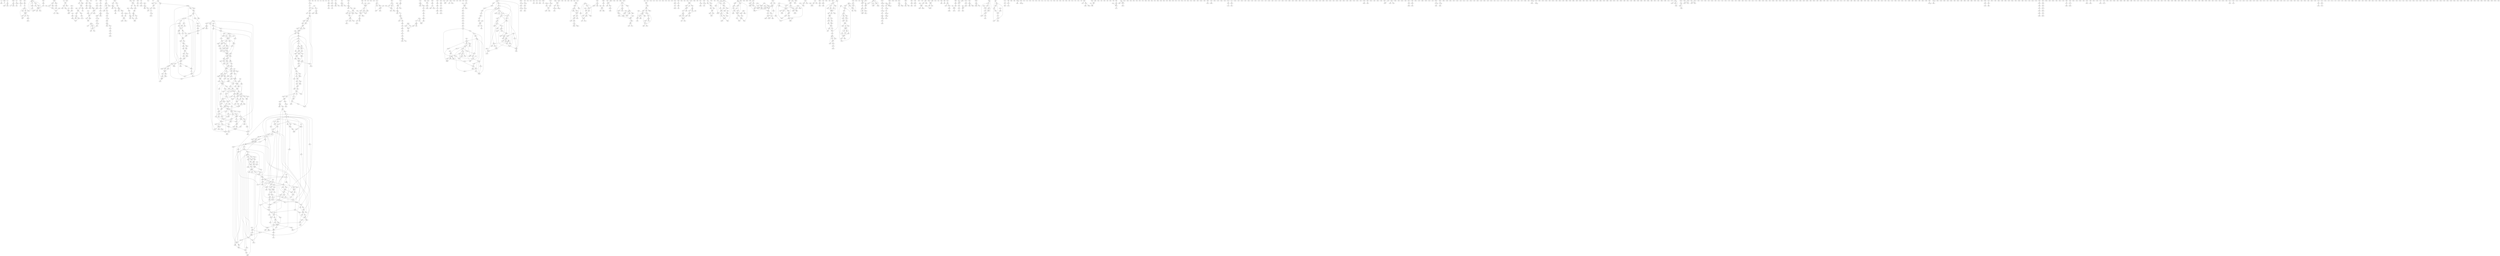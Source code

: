 digraph adj {
graph [k=96]
edge [d=-95]
"1+" [l=12478 C=230682]
"1-" [l=12478 C=230682]
"4+" [l=7662 C=179111]
"4-" [l=7662 C=179111]
"6+" [l=42044 C=749074]
"6-" [l=42044 C=749074]
"9+" [l=22199 C=392687]
"9-" [l=22199 C=392687]
"12+" [l=12109 C=181252]
"12-" [l=12109 C=181252]
"14+" [l=16355 C=302341]
"14-" [l=16355 C=302341]
"28+" [l=12801 C=201985]
"28-" [l=12801 C=201985]
"32+" [l=7639 C=125436]
"32-" [l=7639 C=125436]
"38+" [l=18743 C=320051]
"38-" [l=18743 C=320051]
"59+" [l=6229 C=98667]
"59-" [l=6229 C=98667]
"61+" [l=28805 C=463759]
"61-" [l=28805 C=463759]
"64+" [l=16230 C=487328]
"64-" [l=16230 C=487328]
"69+" [l=8478 C=150546]
"69-" [l=8478 C=150546]
"79+" [l=19621 C=326929]
"79-" [l=19621 C=326929]
"80+" [l=32631 C=996930]
"80-" [l=32631 C=996930]
"82+" [l=12722 C=198757]
"82-" [l=12722 C=198757]
"83+" [l=8522 C=134725]
"83-" [l=8522 C=134725]
"93+" [l=43758 C=757615]
"93-" [l=43758 C=757615]
"94+" [l=9579 C=286493]
"94-" [l=9579 C=286493]
"98+" [l=5954 C=104328]
"98-" [l=5954 C=104328]
"99+" [l=37212 C=663543]
"99-" [l=37212 C=663543]
"104+" [l=298 C=2260]
"104-" [l=298 C=2260]
"105+" [l=29103 C=499064]
"105-" [l=29103 C=499064]
"109+" [l=233 C=1756]
"109-" [l=233 C=1756]
"110+" [l=15344 C=243401]
"110-" [l=15344 C=243401]
"113+" [l=7948 C=129639]
"113-" [l=7948 C=129639]
"114+" [l=7077 C=118337]
"114-" [l=7077 C=118337]
"115+" [l=22329 C=356722]
"115-" [l=22329 C=356722]
"122+" [l=82032 C=1350513]
"122-" [l=82032 C=1350513]
"125+" [l=56329 C=908519]
"125-" [l=56329 C=908519]
"134+" [l=19327 C=339304]
"134-" [l=19327 C=339304]
"136+" [l=1032 C=13961]
"136-" [l=1032 C=13961]
"139+" [l=40141 C=695522]
"139-" [l=40141 C=695522]
"140+" [l=33631 C=550065]
"140-" [l=33631 C=550065]
"143+" [l=9726 C=164018]
"143-" [l=9726 C=164018]
"151+" [l=42646 C=721145]
"151-" [l=42646 C=721145]
"159+" [l=13474 C=227255]
"159-" [l=13474 C=227255]
"160+" [l=28294 C=501499]
"160-" [l=28294 C=501499]
"161+" [l=6905 C=109771]
"161-" [l=6905 C=109771]
"166+" [l=21216 C=357107]
"166-" [l=21216 C=357107]
"171+" [l=11552 C=190708]
"171-" [l=11552 C=190708]
"178+" [l=34294 C=602645]
"178-" [l=34294 C=602645]
"181+" [l=740 C=8972]
"181-" [l=740 C=8972]
"183+" [l=9914 C=165402]
"183-" [l=9914 C=165402]
"185+" [l=16085 C=272545]
"185-" [l=16085 C=272545]
"188+" [l=6150 C=104888]
"188-" [l=6150 C=104888]
"190+" [l=319 C=2599]
"190-" [l=319 C=2599]
"191+" [l=23783 C=429729]
"191-" [l=23783 C=429729]
"192+" [l=7202 C=123467]
"192-" [l=7202 C=123467]
"193+" [l=2425 C=41056]
"193-" [l=2425 C=41056]
"194+" [l=6168 C=105586]
"194-" [l=6168 C=105586]
"195+" [l=4861 C=72567]
"195-" [l=4861 C=72567]
"198+" [l=4720 C=86232]
"198-" [l=4720 C=86232]
"201+" [l=54923 C=962924]
"201-" [l=54923 C=962924]
"210+" [l=9755 C=152802]
"210-" [l=9755 C=152802]
"212+" [l=27203 C=471499]
"212-" [l=27203 C=471499]
"213+" [l=42082 C=762769]
"213-" [l=42082 C=762769]
"214+" [l=6011 C=99331]
"214-" [l=6011 C=99331]
"221+" [l=701 C=10757]
"221-" [l=701 C=10757]
"228+" [l=5935 C=92202]
"228-" [l=5935 C=92202]
"235+" [l=1290 C=28292]
"235-" [l=1290 C=28292]
"241+" [l=474 C=4380]
"241-" [l=474 C=4380]
"242+" [l=295 C=1075]
"242-" [l=295 C=1075]
"243+" [l=9960 C=161593]
"243-" [l=9960 C=161593]
"244+" [l=10241 C=176658]
"244-" [l=10241 C=176658]
"246+" [l=134 C=2524]
"246-" [l=134 C=2524]
"247+" [l=191 C=3876]
"247-" [l=191 C=3876]
"261+" [l=1483 C=16195]
"261-" [l=1483 C=16195]
"269+" [l=23991 C=386856]
"269-" [l=23991 C=386856]
"272+" [l=5995 C=109076]
"272-" [l=5995 C=109076]
"277+" [l=17386 C=303315]
"277-" [l=17386 C=303315]
"281+" [l=374 C=2901]
"281-" [l=374 C=2901]
"282+" [l=9438 C=148200]
"282-" [l=9438 C=148200]
"285+" [l=4517 C=64780]
"285-" [l=4517 C=64780]
"288+" [l=8318 C=145814]
"288-" [l=8318 C=145814]
"289+" [l=6918 C=111984]
"289-" [l=6918 C=111984]
"307+" [l=152 C=2595]
"307-" [l=152 C=2595]
"311+" [l=9233 C=152464]
"311-" [l=9233 C=152464]
"313+" [l=20850 C=326112]
"313-" [l=20850 C=326112]
"316+" [l=6183 C=96185]
"316-" [l=6183 C=96185]
"335+" [l=4100 C=71536]
"335-" [l=4100 C=71536]
"336+" [l=750 C=13675]
"336-" [l=750 C=13675]
"344+" [l=8657 C=138607]
"344-" [l=8657 C=138607]
"357+" [l=515 C=2221]
"357-" [l=515 C=2221]
"364+" [l=115 C=907]
"364-" [l=115 C=907]
"367+" [l=328 C=3765]
"367-" [l=328 C=3765]
"375+" [l=12404 C=210149]
"375-" [l=12404 C=210149]
"385+" [l=140 C=1575]
"385-" [l=140 C=1575]
"388+" [l=888 C=22587]
"388-" [l=888 C=22587]
"395+" [l=10844 C=187349]
"395-" [l=10844 C=187349]
"398+" [l=6309 C=105156]
"398-" [l=6309 C=105156]
"400+" [l=280 C=2618]
"400-" [l=280 C=2618]
"405+" [l=933 C=29504]
"405-" [l=933 C=29504]
"408+" [l=159 C=3547]
"408-" [l=159 C=3547]
"409+" [l=323 C=3045]
"409-" [l=323 C=3045]
"412+" [l=127 C=1230]
"412-" [l=127 C=1230]
"415+" [l=196 C=1041]
"415-" [l=196 C=1041]
"418+" [l=872 C=11843]
"418-" [l=872 C=11843]
"420+" [l=1272 C=18199]
"420-" [l=1272 C=18199]
"421+" [l=434 C=6243]
"421-" [l=434 C=6243]
"422+" [l=273 C=3223]
"422-" [l=273 C=3223]
"423+" [l=405 C=10310]
"423-" [l=405 C=10310]
"426+" [l=1554 C=21673]
"426-" [l=1554 C=21673]
"427+" [l=149 C=3234]
"427-" [l=149 C=3234]
"428+" [l=199 C=4000]
"428-" [l=199 C=4000]
"429+" [l=1341 C=24234]
"429-" [l=1341 C=24234]
"434+" [l=495 C=17014]
"434-" [l=495 C=17014]
"445+" [l=236 C=7288]
"445-" [l=236 C=7288]
"448+" [l=2316 C=38608]
"448-" [l=2316 C=38608]
"449+" [l=279 C=878]
"449-" [l=279 C=878]
"453+" [l=2610 C=47818]
"453-" [l=2610 C=47818]
"455+" [l=2985 C=57175]
"455-" [l=2985 C=57175]
"457+" [l=1960 C=31133]
"457-" [l=1960 C=31133]
"458+" [l=238 C=1048]
"458-" [l=238 C=1048]
"464+" [l=1283 C=21617]
"464-" [l=1283 C=21617]
"467+" [l=201 C=2213]
"467-" [l=201 C=2213]
"473+" [l=131 C=3438]
"473-" [l=131 C=3438]
"477+" [l=189 C=4957]
"477-" [l=189 C=4957]
"478+" [l=182 C=823]
"478-" [l=182 C=823]
"482+" [l=608 C=8917]
"482-" [l=608 C=8917]
"484+" [l=12319 C=209472]
"484-" [l=12319 C=209472]
"487+" [l=196 C=3866]
"487-" [l=196 C=3866]
"488+" [l=3788 C=57741]
"488-" [l=3788 C=57741]
"491+" [l=140 C=787]
"491-" [l=140 C=787]
"495+" [l=3281 C=45508]
"495-" [l=3281 C=45508]
"499+" [l=3829 C=55597]
"499-" [l=3829 C=55597]
"504+" [l=8987 C=137170]
"504-" [l=8987 C=137170]
"506+" [l=2523 C=40057]
"506-" [l=2523 C=40057]
"509+" [l=170 C=3809]
"509-" [l=170 C=3809]
"510+" [l=1476 C=21249]
"510-" [l=1476 C=21249]
"515+" [l=3651 C=59076]
"515-" [l=3651 C=59076]
"519+" [l=207 C=689]
"519-" [l=207 C=689]
"522+" [l=397 C=4452]
"522-" [l=397 C=4452]
"528+" [l=2520 C=45094]
"528-" [l=2520 C=45094]
"532+" [l=1724 C=26182]
"532-" [l=1724 C=26182]
"535+" [l=3071 C=60146]
"535-" [l=3071 C=60146]
"537+" [l=1346 C=20876]
"537-" [l=1346 C=20876]
"539+" [l=5146 C=78849]
"539-" [l=5146 C=78849]
"540+" [l=638 C=8246]
"540-" [l=638 C=8246]
"541+" [l=215 C=3828]
"541-" [l=215 C=3828]
"543+" [l=139 C=1636]
"543-" [l=139 C=1636]
"545+" [l=821 C=6319]
"545-" [l=821 C=6319]
"547+" [l=751 C=6230]
"547-" [l=751 C=6230]
"548+" [l=3209 C=53679]
"548-" [l=3209 C=53679]
"551+" [l=1715 C=56113]
"551-" [l=1715 C=56113]
"554+" [l=284 C=8606]
"554-" [l=284 C=8606]
"556+" [l=159 C=2442]
"556-" [l=159 C=2442]
"557+" [l=1066 C=14902]
"557-" [l=1066 C=14902]
"562+" [l=290 C=3722]
"562-" [l=290 C=3722]
"567+" [l=191 C=2001]
"567-" [l=191 C=2001]
"568+" [l=754 C=23013]
"568-" [l=754 C=23013]
"569+" [l=1061 C=14502]
"569-" [l=1061 C=14502]
"574+" [l=309 C=4044]
"574-" [l=309 C=4044]
"575+" [l=121 C=973]
"575-" [l=121 C=973]
"591+" [l=1059 C=21450]
"591-" [l=1059 C=21450]
"592+" [l=6031 C=95314]
"592-" [l=6031 C=95314]
"596+" [l=289 C=2750]
"596-" [l=289 C=2750]
"606+" [l=199 C=2269]
"606-" [l=199 C=2269]
"610+" [l=5953 C=110444]
"610-" [l=5953 C=110444]
"612+" [l=412 C=4797]
"612-" [l=412 C=4797]
"613+" [l=1122 C=15169]
"613-" [l=1122 C=15169]
"614+" [l=2461 C=40455]
"614-" [l=2461 C=40455]
"616+" [l=279 C=2184]
"616-" [l=279 C=2184]
"617+" [l=1157 C=18800]
"617-" [l=1157 C=18800]
"625+" [l=101 C=344]
"625-" [l=101 C=344]
"631+" [l=832 C=11030]
"631-" [l=832 C=11030]
"632+" [l=225 C=1688]
"632-" [l=225 C=1688]
"639+" [l=194 C=2925]
"639-" [l=194 C=2925]
"640+" [l=1623 C=23950]
"640-" [l=1623 C=23950]
"641+" [l=292 C=4778]
"641-" [l=292 C=4778]
"646+" [l=1896 C=29731]
"646-" [l=1896 C=29731]
"647+" [l=1663 C=25288]
"647-" [l=1663 C=25288]
"648+" [l=215 C=1131]
"648-" [l=215 C=1131]
"649+" [l=3063 C=48853]
"649-" [l=3063 C=48853]
"653+" [l=251 C=2587]
"653-" [l=251 C=2587]
"656+" [l=236 C=1123]
"656-" [l=236 C=1123]
"659+" [l=732 C=4556]
"659-" [l=732 C=4556]
"665+" [l=162 C=3181]
"665-" [l=162 C=3181]
"674+" [l=888 C=11663]
"674-" [l=888 C=11663]
"676+" [l=555 C=8814]
"676-" [l=555 C=8814]
"677+" [l=532 C=8488]
"677-" [l=532 C=8488]
"678+" [l=239 C=1967]
"678-" [l=239 C=1967]
"679+" [l=1564 C=27777]
"679-" [l=1564 C=27777]
"686+" [l=1638 C=22479]
"686-" [l=1638 C=22479]
"687+" [l=1718 C=28250]
"687-" [l=1718 C=28250]
"688+" [l=907 C=6554]
"688-" [l=907 C=6554]
"689+" [l=1764 C=25912]
"689-" [l=1764 C=25912]
"691+" [l=1089 C=19982]
"691-" [l=1089 C=19982]
"692+" [l=127 C=598]
"692-" [l=127 C=598]
"696+" [l=1975 C=31365]
"696-" [l=1975 C=31365]
"697+" [l=152 C=1527]
"697-" [l=152 C=1527]
"706+" [l=107 C=519]
"706-" [l=107 C=519]
"708+" [l=134 C=1102]
"708-" [l=134 C=1102]
"710+" [l=931 C=23890]
"710-" [l=931 C=23890]
"712+" [l=188 C=1258]
"712-" [l=188 C=1258]
"716+" [l=290 C=2924]
"716-" [l=290 C=2924]
"721+" [l=193 C=2658]
"721-" [l=193 C=2658]
"722+" [l=140 C=477]
"722-" [l=140 C=477]
"723+" [l=257 C=4324]
"723-" [l=257 C=4324]
"727+" [l=191 C=1552]
"727-" [l=191 C=1552]
"728+" [l=163 C=1935]
"728-" [l=163 C=1935]
"730+" [l=152 C=2241]
"730-" [l=152 C=2241]
"732+" [l=300 C=1437]
"732-" [l=300 C=1437]
"735+" [l=634 C=4041]
"735-" [l=634 C=4041]
"738+" [l=1218 C=8606]
"738-" [l=1218 C=8606]
"739+" [l=293 C=1696]
"739-" [l=293 C=1696]
"741+" [l=346 C=1201]
"741-" [l=346 C=1201]
"742+" [l=266 C=4129]
"742-" [l=266 C=4129]
"744+" [l=97 C=27]
"744-" [l=97 C=27]
"745+" [l=191 C=571]
"745-" [l=191 C=571]
"746+" [l=711 C=10355]
"746-" [l=711 C=10355]
"748+" [l=297 C=7365]
"748-" [l=297 C=7365]
"751+" [l=431 C=2108]
"751-" [l=431 C=2108]
"752+" [l=156 C=1132]
"752-" [l=156 C=1132]
"753+" [l=304 C=3020]
"753-" [l=304 C=3020]
"754+" [l=123 C=931]
"754-" [l=123 C=931]
"756+" [l=119 C=1414]
"756-" [l=119 C=1414]
"757+" [l=1699 C=27713]
"757-" [l=1699 C=27713]
"760+" [l=3778 C=54398]
"760-" [l=3778 C=54398]
"763+" [l=246 C=676]
"763-" [l=246 C=676]
"766+" [l=3002 C=49233]
"766-" [l=3002 C=49233]
"767+" [l=478 C=1750]
"767-" [l=478 C=1750]
"769+" [l=214 C=920]
"769-" [l=214 C=920]
"770+" [l=100 C=103]
"770-" [l=100 C=103]
"772+" [l=110 C=606]
"772-" [l=110 C=606]
"773+" [l=668 C=9016]
"773-" [l=668 C=9016]
"776+" [l=259 C=2852]
"776-" [l=259 C=2852]
"777+" [l=621 C=8993]
"777-" [l=621 C=8993]
"779+" [l=2380 C=33886]
"779-" [l=2380 C=33886]
"781+" [l=241 C=4512]
"781-" [l=241 C=4512]
"785+" [l=865 C=22063]
"785-" [l=865 C=22063]
"787+" [l=834 C=8199]
"787-" [l=834 C=8199]
"789+" [l=340 C=6080]
"789-" [l=340 C=6080]
"790+" [l=261 C=4827]
"790-" [l=261 C=4827]
"791+" [l=250 C=978]
"791-" [l=250 C=978]
"792+" [l=309 C=1324]
"792-" [l=309 C=1324]
"793+" [l=138 C=2383]
"793-" [l=138 C=2383]
"794+" [l=1233 C=17774]
"794-" [l=1233 C=17774]
"796+" [l=891 C=5147]
"796-" [l=891 C=5147]
"799+" [l=117 C=253]
"799-" [l=117 C=253]
"801+" [l=96 C=30]
"801-" [l=96 C=30]
"806+" [l=107 C=402]
"806-" [l=107 C=402]
"808+" [l=397 C=12306]
"808-" [l=397 C=12306]
"809+" [l=344 C=2422]
"809-" [l=344 C=2422]
"810+" [l=233 C=5248]
"810-" [l=233 C=5248]
"811+" [l=2457 C=28441]
"811-" [l=2457 C=28441]
"815+" [l=335 C=3581]
"815-" [l=335 C=3581]
"817+" [l=141 C=1670]
"817-" [l=141 C=1670]
"818+" [l=1076 C=16879]
"818-" [l=1076 C=16879]
"819+" [l=410 C=1809]
"819-" [l=410 C=1809]
"820+" [l=110 C=527]
"820-" [l=110 C=527]
"822+" [l=314 C=8661]
"822-" [l=314 C=8661]
"826+" [l=281 C=900]
"826-" [l=281 C=900]
"832+" [l=176 C=6694]
"832-" [l=176 C=6694]
"833+" [l=96 C=71]
"833-" [l=96 C=71]
"834+" [l=162 C=2135]
"834-" [l=162 C=2135]
"835+" [l=248 C=1491]
"835-" [l=248 C=1491]
"836+" [l=182 C=4378]
"836-" [l=182 C=4378]
"841+" [l=96 C=61]
"841-" [l=96 C=61]
"843+" [l=452 C=5087]
"843-" [l=452 C=5087]
"845+" [l=140 C=1687]
"845-" [l=140 C=1687]
"846+" [l=254 C=2347]
"846-" [l=254 C=2347]
"851+" [l=236 C=2635]
"851-" [l=236 C=2635]
"853+" [l=512 C=6460]
"853-" [l=512 C=6460]
"854+" [l=382 C=2857]
"854-" [l=382 C=2857]
"857+" [l=322 C=2001]
"857-" [l=322 C=2001]
"860+" [l=325 C=1557]
"860-" [l=325 C=1557]
"861+" [l=646 C=4216]
"861-" [l=646 C=4216]
"872+" [l=155 C=2027]
"872-" [l=155 C=2027]
"880+" [l=248 C=7733]
"880-" [l=248 C=7733]
"882+" [l=1257 C=18401]
"882-" [l=1257 C=18401]
"883+" [l=115 C=391]
"883-" [l=115 C=391]
"889+" [l=782 C=6791]
"889-" [l=782 C=6791]
"895+" [l=274 C=2127]
"895-" [l=274 C=2127]
"897+" [l=167 C=3770]
"897-" [l=167 C=3770]
"898+" [l=297 C=1711]
"898-" [l=297 C=1711]
"900+" [l=454 C=2642]
"900-" [l=454 C=2642]
"902+" [l=421 C=1918]
"902-" [l=421 C=1918]
"905+" [l=191 C=1605]
"905-" [l=191 C=1605]
"909+" [l=151 C=3256]
"909-" [l=151 C=3256]
"911+" [l=2368 C=34927]
"911-" [l=2368 C=34927]
"916+" [l=290 C=2457]
"916-" [l=290 C=2457]
"917+" [l=191 C=1590]
"917-" [l=191 C=1590]
"921+" [l=1130 C=14729]
"921-" [l=1130 C=14729]
"923+" [l=209 C=1839]
"923-" [l=209 C=1839]
"927+" [l=194 C=3242]
"927-" [l=194 C=3242]
"929+" [l=426 C=9918]
"929-" [l=426 C=9918]
"930+" [l=578 C=9081]
"930-" [l=578 C=9081]
"933+" [l=218 C=1464]
"933-" [l=218 C=1464]
"936+" [l=191 C=1112]
"936-" [l=191 C=1112]
"941+" [l=131 C=2299]
"941-" [l=131 C=2299]
"953+" [l=167 C=3493]
"953-" [l=167 C=3493]
"955+" [l=96 C=107]
"955-" [l=96 C=107]
"961+" [l=685 C=9304]
"961-" [l=685 C=9304]
"963+" [l=677 C=4716]
"963-" [l=677 C=4716]
"965+" [l=237 C=1480]
"965-" [l=237 C=1480]
"968+" [l=263 C=1740]
"968-" [l=263 C=1740]
"969+" [l=333 C=4338]
"969-" [l=333 C=4338]
"970+" [l=425 C=2700]
"970-" [l=425 C=2700]
"971+" [l=231 C=1275]
"971-" [l=231 C=1275]
"973+" [l=256 C=1707]
"973-" [l=256 C=1707]
"974+" [l=287 C=2545]
"974-" [l=287 C=2545]
"975+" [l=167 C=2178]
"975-" [l=167 C=2178]
"977+" [l=521 C=7208]
"977-" [l=521 C=7208]
"978+" [l=496 C=7347]
"978-" [l=496 C=7347]
"979+" [l=245 C=8233]
"979-" [l=245 C=8233]
"982+" [l=251 C=2922]
"982-" [l=251 C=2922]
"984+" [l=123 C=2301]
"984-" [l=123 C=2301]
"991+" [l=347 C=1868]
"991-" [l=347 C=1868]
"992+" [l=525 C=7374]
"992-" [l=525 C=7374]
"993+" [l=281 C=2256]
"993-" [l=281 C=2256]
"1002+" [l=139 C=914]
"1002-" [l=139 C=914]
"1003+" [l=221 C=2146]
"1003-" [l=221 C=2146]
"1004+" [l=119 C=465]
"1004-" [l=119 C=465]
"1008+" [l=391 C=2658]
"1008-" [l=391 C=2658]
"1013+" [l=121 C=1939]
"1013-" [l=121 C=1939]
"1014+" [l=649 C=7727]
"1014-" [l=649 C=7727]
"1015+" [l=263 C=1873]
"1015-" [l=263 C=1873]
"1016+" [l=412 C=4698]
"1016-" [l=412 C=4698]
"1021+" [l=165 C=5793]
"1021-" [l=165 C=5793]
"1029+" [l=214 C=1882]
"1029-" [l=214 C=1882]
"1031+" [l=131 C=1630]
"1031-" [l=131 C=1630]
"1033+" [l=318 C=1819]
"1033-" [l=318 C=1819]
"1038+" [l=706 C=8512]
"1038-" [l=706 C=8512]
"1041+" [l=333 C=3445]
"1041-" [l=333 C=3445]
"1042+" [l=629 C=2610]
"1042-" [l=629 C=2610]
"1043+" [l=156 C=1307]
"1043-" [l=156 C=1307]
"1044+" [l=1316 C=13970]
"1044-" [l=1316 C=13970]
"1045+" [l=183 C=1621]
"1045-" [l=183 C=1621]
"1047+" [l=249 C=1520]
"1047-" [l=249 C=1520]
"1048+" [l=167 C=2718]
"1048-" [l=167 C=2718]
"1051+" [l=273 C=1307]
"1051-" [l=273 C=1307]
"1053+" [l=116 C=461]
"1053-" [l=116 C=461]
"1055+" [l=98 C=123]
"1055-" [l=98 C=123]
"1059+" [l=162 C=2674]
"1059-" [l=162 C=2674]
"1063+" [l=319 C=8798]
"1063-" [l=319 C=8798]
"1065+" [l=159 C=813]
"1065-" [l=159 C=813]
"1066+" [l=173 C=2203]
"1066-" [l=173 C=2203]
"1067+" [l=328 C=1333]
"1067-" [l=328 C=1333]
"1069+" [l=292 C=2777]
"1069-" [l=292 C=2777]
"1071+" [l=703 C=5605]
"1071-" [l=703 C=5605]
"1073+" [l=107 C=427]
"1073-" [l=107 C=427]
"1079+" [l=191 C=1149]
"1079-" [l=191 C=1149]
"1081+" [l=311 C=1144]
"1081-" [l=311 C=1144]
"1083+" [l=235 C=2023]
"1083-" [l=235 C=2023]
"1084+" [l=104 C=252]
"1084-" [l=104 C=252]
"1089+" [l=206 C=1008]
"1089-" [l=206 C=1008]
"1090+" [l=124 C=551]
"1090-" [l=124 C=551]
"1096+" [l=707 C=9739]
"1096-" [l=707 C=9739]
"1099+" [l=121 C=529]
"1099-" [l=121 C=529]
"1103+" [l=323 C=3327]
"1103-" [l=323 C=3327]
"1105+" [l=288 C=2236]
"1105-" [l=288 C=2236]
"1106+" [l=167 C=2909]
"1106-" [l=167 C=2909]
"1111+" [l=457 C=2703]
"1111-" [l=457 C=2703]
"1115+" [l=134 C=1854]
"1115-" [l=134 C=1854]
"1116+" [l=244 C=6588]
"1116-" [l=244 C=6588]
"1117+" [l=108 C=293]
"1117-" [l=108 C=293]
"1119+" [l=170 C=1277]
"1119-" [l=170 C=1277]
"1121+" [l=102 C=168]
"1121-" [l=102 C=168]
"1124+" [l=297 C=2467]
"1124-" [l=297 C=2467]
"1125+" [l=117 C=1008]
"1125-" [l=117 C=1008]
"1126+" [l=648 C=3724]
"1126-" [l=648 C=3724]
"1131+" [l=155 C=1470]
"1131-" [l=155 C=1470]
"1133+" [l=249 C=1122]
"1133-" [l=249 C=1122]
"1135+" [l=551 C=3944]
"1135-" [l=551 C=3944]
"1136+" [l=195 C=1708]
"1136-" [l=195 C=1708]
"1139+" [l=689 C=4588]
"1139-" [l=689 C=4588]
"1140+" [l=363 C=3159]
"1140-" [l=363 C=3159]
"1142+" [l=191 C=1973]
"1142-" [l=191 C=1973]
"1143+" [l=585 C=3297]
"1143-" [l=585 C=3297]
"1148+" [l=100 C=97]
"1148-" [l=100 C=97]
"1150+" [l=98 C=58]
"1150-" [l=98 C=58]
"1151+" [l=236 C=1275]
"1151-" [l=236 C=1275]
"1152+" [l=463 C=6135]
"1152-" [l=463 C=6135]
"1156+" [l=184 C=654]
"1156-" [l=184 C=654]
"1157+" [l=460 C=2409]
"1157-" [l=460 C=2409]
"1158+" [l=519 C=7429]
"1158-" [l=519 C=7429]
"1159+" [l=198 C=1970]
"1159-" [l=198 C=1970]
"1162+" [l=203 C=1143]
"1162-" [l=203 C=1143]
"1163+" [l=232 C=542]
"1163-" [l=232 C=542]
"1165+" [l=315 C=3065]
"1165-" [l=315 C=3065]
"1169+" [l=146 C=447]
"1169-" [l=146 C=447]
"1170+" [l=606 C=4481]
"1170-" [l=606 C=4481]
"1171+" [l=116 C=715]
"1171-" [l=116 C=715]
"1173+" [l=113 C=424]
"1173-" [l=113 C=424]
"1175+" [l=169 C=2800]
"1175-" [l=169 C=2800]
"1176+" [l=194 C=3363]
"1176-" [l=194 C=3363]
"1178+" [l=1084 C=18180]
"1178-" [l=1084 C=18180]
"1179+" [l=291 C=2310]
"1179-" [l=291 C=2310]
"1182+" [l=426 C=3313]
"1182-" [l=426 C=3313]
"1183+" [l=275 C=1475]
"1183-" [l=275 C=1475]
"1185+" [l=238 C=837]
"1185-" [l=238 C=837]
"1187+" [l=113 C=562]
"1187-" [l=113 C=562]
"1188+" [l=523 C=7182]
"1188-" [l=523 C=7182]
"1192+" [l=187 C=4035]
"1192-" [l=187 C=4035]
"1193+" [l=147 C=1393]
"1193-" [l=147 C=1393]
"1194+" [l=236 C=1673]
"1194-" [l=236 C=1673]
"1196+" [l=109 C=488]
"1196-" [l=109 C=488]
"1197+" [l=605 C=6218]
"1197-" [l=605 C=6218]
"1202+" [l=128 C=1029]
"1202-" [l=128 C=1029]
"1204+" [l=208 C=3471]
"1204-" [l=208 C=3471]
"1205+" [l=1146 C=8733]
"1205-" [l=1146 C=8733]
"1208+" [l=503 C=3055]
"1208-" [l=503 C=3055]
"1211+" [l=248 C=1180]
"1211-" [l=248 C=1180]
"1216+" [l=182 C=864]
"1216-" [l=182 C=864]
"1217+" [l=135 C=1080]
"1217-" [l=135 C=1080]
"1221+" [l=398 C=1507]
"1221-" [l=398 C=1507]
"1223+" [l=291 C=1053]
"1223-" [l=291 C=1053]
"1225+" [l=116 C=380]
"1225-" [l=116 C=380]
"1231+" [l=441 C=2581]
"1231-" [l=441 C=2581]
"1232+" [l=313 C=2035]
"1232-" [l=313 C=2035]
"1233+" [l=513 C=2829]
"1233-" [l=513 C=2829]
"1236+" [l=98 C=98]
"1236-" [l=98 C=98]
"1243+" [l=293 C=4216]
"1243-" [l=293 C=4216]
"1244+" [l=545 C=3750]
"1244-" [l=545 C=3750]
"1245+" [l=663 C=4280]
"1245-" [l=663 C=4280]
"1248+" [l=110 C=184]
"1248-" [l=110 C=184]
"1250+" [l=399 C=2411]
"1250-" [l=399 C=2411]
"1252+" [l=541 C=3349]
"1252-" [l=541 C=3349]
"1257+" [l=193 C=568]
"1257-" [l=193 C=568]
"1261+" [l=191 C=645]
"1261-" [l=191 C=645]
"1263+" [l=145 C=1076]
"1263-" [l=145 C=1076]
"1266+" [l=197 C=2147]
"1266-" [l=197 C=2147]
"1267+" [l=412 C=4447]
"1267-" [l=412 C=4447]
"1268+" [l=197 C=2973]
"1268-" [l=197 C=2973]
"1276+" [l=207 C=1871]
"1276-" [l=207 C=1871]
"1282+" [l=195 C=1579]
"1282-" [l=195 C=1579]
"1283+" [l=223 C=422]
"1283-" [l=223 C=422]
"1284+" [l=360 C=1680]
"1284-" [l=360 C=1680]
"1285+" [l=191 C=1278]
"1285-" [l=191 C=1278]
"1286+" [l=248 C=2788]
"1286-" [l=248 C=2788]
"1291+" [l=196 C=1055]
"1291-" [l=196 C=1055]
"1292+" [l=128 C=768]
"1292-" [l=128 C=768]
"1293+" [l=115 C=809]
"1293-" [l=115 C=809]
"1294+" [l=109 C=1581]
"1294-" [l=109 C=1581]
"1295+" [l=218 C=1555]
"1295-" [l=218 C=1555]
"1297+" [l=112 C=906]
"1297-" [l=112 C=906]
"1300+" [l=129 C=1439]
"1300-" [l=129 C=1439]
"1303+" [l=387 C=1747]
"1303-" [l=387 C=1747]
"1304+" [l=438 C=4724]
"1304-" [l=438 C=4724]
"1306+" [l=204 C=1665]
"1306-" [l=204 C=1665]
"1308+" [l=134 C=1525]
"1308-" [l=134 C=1525]
"1309+" [l=230 C=2719]
"1309-" [l=230 C=2719]
"1314+" [l=138 C=535]
"1314-" [l=138 C=535]
"1320+" [l=235 C=960]
"1320-" [l=235 C=960]
"1321+" [l=206 C=1134]
"1321-" [l=206 C=1134]
"1323+" [l=285 C=694]
"1323-" [l=285 C=694]
"1329+" [l=138 C=1310]
"1329-" [l=138 C=1310]
"1335+" [l=273 C=1110]
"1335-" [l=273 C=1110]
"1336+" [l=129 C=1156]
"1336-" [l=129 C=1156]
"1337+" [l=191 C=1463]
"1337-" [l=191 C=1463]
"1341+" [l=145 C=1974]
"1341-" [l=145 C=1974]
"1347+" [l=119 C=912]
"1347-" [l=119 C=912]
"1348+" [l=580 C=5214]
"1348-" [l=580 C=5214]
"1349+" [l=201 C=951]
"1349-" [l=201 C=951]
"1350+" [l=103 C=147]
"1350-" [l=103 C=147]
"1352+" [l=112 C=217]
"1352-" [l=112 C=217]
"1353+" [l=217 C=1088]
"1353-" [l=217 C=1088]
"1365+" [l=403 C=3404]
"1365-" [l=403 C=3404]
"1366+" [l=472 C=5544]
"1366-" [l=472 C=5544]
"1367+" [l=295 C=1438]
"1367-" [l=295 C=1438]
"1369+" [l=868 C=5532]
"1369-" [l=868 C=5532]
"1372+" [l=392 C=1943]
"1372-" [l=392 C=1943]
"1374+" [l=127 C=1602]
"1374-" [l=127 C=1602]
"1376+" [l=191 C=1529]
"1376-" [l=191 C=1529]
"1379+" [l=368 C=1631]
"1379-" [l=368 C=1631]
"1383+" [l=662 C=3451]
"1383-" [l=662 C=3451]
"1390+" [l=108 C=277]
"1390-" [l=108 C=277]
"1394+" [l=143 C=2020]
"1394-" [l=143 C=2020]
"1395+" [l=147 C=2113]
"1395-" [l=147 C=2113]
"1396+" [l=311 C=1697]
"1396-" [l=311 C=1697]
"1397+" [l=677 C=3575]
"1397-" [l=677 C=3575]
"1402+" [l=277 C=2689]
"1402-" [l=277 C=2689]
"1404+" [l=216 C=926]
"1404-" [l=216 C=926]
"1405+" [l=155 C=493]
"1405-" [l=155 C=493]
"1408+" [l=374 C=3206]
"1408-" [l=374 C=3206]
"1413+" [l=131 C=1753]
"1413-" [l=131 C=1753]
"1418+" [l=397 C=1192]
"1418-" [l=397 C=1192]
"1421+" [l=403 C=2028]
"1421-" [l=403 C=2028]
"1423+" [l=524 C=2635]
"1423-" [l=524 C=2635]
"1426+" [l=198 C=840]
"1426-" [l=198 C=840]
"1428+" [l=498 C=2732]
"1428-" [l=498 C=2732]
"1429+" [l=250 C=618]
"1429-" [l=250 C=618]
"1431+" [l=193 C=1301]
"1431-" [l=193 C=1301]
"1438+" [l=342 C=2196]
"1438-" [l=342 C=2196]
"1444+" [l=191 C=992]
"1444-" [l=191 C=992]
"1445+" [l=125 C=1020]
"1445-" [l=125 C=1020]
"1446+" [l=185 C=1191]
"1446-" [l=185 C=1191]
"1447+" [l=103 C=216]
"1447-" [l=103 C=216]
"1449+" [l=124 C=950]
"1449-" [l=124 C=950]
"1451+" [l=351 C=1262]
"1451-" [l=351 C=1262]
"1460+" [l=191 C=1005]
"1460-" [l=191 C=1005]
"1463+" [l=98 C=68]
"1463-" [l=98 C=68]
"1464+" [l=233 C=4638]
"1464-" [l=233 C=4638]
"1471+" [l=290 C=1138]
"1471-" [l=290 C=1138]
"1473+" [l=159 C=424]
"1473-" [l=159 C=424]
"1478+" [l=362 C=2019]
"1478-" [l=362 C=2019]
"1479+" [l=151 C=2346]
"1479-" [l=151 C=2346]
"1480+" [l=146 C=918]
"1480-" [l=146 C=918]
"1481+" [l=271 C=776]
"1481-" [l=271 C=776]
"1487+" [l=447 C=1878]
"1487-" [l=447 C=1878]
"1490+" [l=98 C=105]
"1490-" [l=98 C=105]
"1491+" [l=233 C=1433]
"1491-" [l=233 C=1433]
"1495+" [l=373 C=1495]
"1495-" [l=373 C=1495]
"1498+" [l=206 C=389]
"1498-" [l=206 C=389]
"1500+" [l=521 C=3288]
"1500-" [l=521 C=3288]
"1501+" [l=97 C=80]
"1501-" [l=97 C=80]
"1503+" [l=131 C=714]
"1503-" [l=131 C=714]
"1504+" [l=185 C=1030]
"1504-" [l=185 C=1030]
"1513+" [l=104 C=293]
"1513-" [l=104 C=293]
"1518+" [l=107 C=339]
"1518-" [l=107 C=339]
"1521+" [l=125 C=1317]
"1521-" [l=125 C=1317]
"1524+" [l=131 C=782]
"1524-" [l=131 C=782]
"1529+" [l=236 C=489]
"1529-" [l=236 C=489]
"1532+" [l=137 C=957]
"1532-" [l=137 C=957]
"1533+" [l=197 C=1062]
"1533-" [l=197 C=1062]
"1534+" [l=120 C=599]
"1534-" [l=120 C=599]
"1542+" [l=201 C=394]
"1542-" [l=201 C=394]
"1544+" [l=200 C=1202]
"1544-" [l=200 C=1202]
"1545+" [l=197 C=364]
"1545-" [l=197 C=364]
"1549+" [l=280 C=974]
"1549-" [l=280 C=974]
"1554+" [l=198 C=1443]
"1554-" [l=198 C=1443]
"1559+" [l=205 C=976]
"1559-" [l=205 C=976]
"1560+" [l=395 C=2891]
"1560-" [l=395 C=2891]
"1562+" [l=223 C=634]
"1562-" [l=223 C=634]
"1565+" [l=291 C=2361]
"1565-" [l=291 C=2361]
"1569+" [l=134 C=1152]
"1569-" [l=134 C=1152]
"1574+" [l=426 C=4130]
"1574-" [l=426 C=4130]
"1575+" [l=285 C=1262]
"1575-" [l=285 C=1262]
"1578+" [l=188 C=832]
"1578-" [l=188 C=832]
"1579+" [l=99 C=211]
"1579-" [l=99 C=211]
"1588+" [l=390 C=2508]
"1588-" [l=390 C=2508]
"1597+" [l=345 C=2607]
"1597-" [l=345 C=2607]
"1598+" [l=440 C=1530]
"1598-" [l=440 C=1530]
"1599+" [l=113 C=258]
"1599-" [l=113 C=258]
"1601+" [l=269 C=4202]
"1601-" [l=269 C=4202]
"1603+" [l=435 C=1883]
"1603-" [l=435 C=1883]
"1605+" [l=192 C=1321]
"1605-" [l=192 C=1321]
"1610+" [l=181 C=822]
"1610-" [l=181 C=822]
"1620+" [l=422 C=4352]
"1620-" [l=422 C=4352]
"1621+" [l=195 C=659]
"1621-" [l=195 C=659]
"1622+" [l=215 C=286]
"1622-" [l=215 C=286]
"1624+" [l=156 C=1676]
"1624-" [l=156 C=1676]
"1626+" [l=236 C=1234]
"1626-" [l=236 C=1234]
"1627+" [l=98 C=41]
"1627-" [l=98 C=41]
"1629+" [l=322 C=1091]
"1629-" [l=322 C=1091]
"1630+" [l=364 C=1335]
"1630-" [l=364 C=1335]
"1633+" [l=283 C=2272]
"1633-" [l=283 C=2272]
"1635+" [l=224 C=1192]
"1635-" [l=224 C=1192]
"1637+" [l=237 C=1445]
"1637-" [l=237 C=1445]
"1638+" [l=245 C=1240]
"1638-" [l=245 C=1240]
"1640+" [l=206 C=886]
"1640-" [l=206 C=886]
"1643+" [l=192 C=1426]
"1643-" [l=192 C=1426]
"1646+" [l=101 C=118]
"1646-" [l=101 C=118]
"1649+" [l=275 C=1378]
"1649-" [l=275 C=1378]
"1650+" [l=123 C=847]
"1650-" [l=123 C=847]
"1653+" [l=215 C=571]
"1653-" [l=215 C=571]
"1655+" [l=201 C=991]
"1655-" [l=201 C=991]
"1657+" [l=222 C=428]
"1657-" [l=222 C=428]
"1658+" [l=271 C=700]
"1658-" [l=271 C=700]
"1660+" [l=262 C=567]
"1660-" [l=262 C=567]
"1664+" [l=223 C=781]
"1664-" [l=223 C=781]
"1667+" [l=312 C=913]
"1667-" [l=312 C=913]
"1669+" [l=374 C=1275]
"1669-" [l=374 C=1275]
"1670+" [l=230 C=1121]
"1670-" [l=230 C=1121]
"1672+" [l=98 C=36]
"1672-" [l=98 C=36]
"1677+" [l=192 C=1005]
"1677-" [l=192 C=1005]
"1678+" [l=152 C=874]
"1678-" [l=152 C=874]
"1679+" [l=184 C=755]
"1679-" [l=184 C=755]
"1681+" [l=203 C=1213]
"1681-" [l=203 C=1213]
"1684+" [l=137 C=999]
"1684-" [l=137 C=999]
"1687+" [l=162 C=470]
"1687-" [l=162 C=470]
"1688+" [l=155 C=651]
"1688-" [l=155 C=651]
"1694+" [l=323 C=874]
"1694-" [l=323 C=874]
"1695+" [l=315 C=1845]
"1695-" [l=315 C=1845]
"1696+" [l=119 C=753]
"1696-" [l=119 C=753]
"1697+" [l=301 C=1595]
"1697-" [l=301 C=1595]
"1698+" [l=386 C=1538]
"1698-" [l=386 C=1538]
"1701+" [l=337 C=1088]
"1701-" [l=337 C=1088]
"1709+" [l=210 C=916]
"1709-" [l=210 C=916]
"1710+" [l=197 C=979]
"1710-" [l=197 C=979]
"1716+" [l=314 C=1201]
"1716-" [l=314 C=1201]
"1718+" [l=115 C=887]
"1718-" [l=115 C=887]
"1721+" [l=122 C=626]
"1721-" [l=122 C=626]
"1724+" [l=187 C=500]
"1724-" [l=187 C=500]
"1730+" [l=104 C=170]
"1730-" [l=104 C=170]
"1732+" [l=179 C=1662]
"1732-" [l=179 C=1662]
"1733+" [l=99 C=74]
"1733-" [l=99 C=74]
"1735+" [l=156 C=279]
"1735-" [l=156 C=279]
"1740+" [l=168 C=481]
"1740-" [l=168 C=481]
"1743+" [l=174 C=784]
"1743-" [l=174 C=784]
"1744+" [l=97 C=25]
"1744-" [l=97 C=25]
"1747+" [l=192 C=695]
"1747-" [l=192 C=695]
"1748+" [l=140 C=868]
"1748-" [l=140 C=868]
"1753+" [l=234 C=784]
"1753-" [l=234 C=784]
"1760+" [l=371 C=3046]
"1760-" [l=371 C=3046]
"1762+" [l=317 C=947]
"1762-" [l=317 C=947]
"1763+" [l=347 C=1289]
"1763-" [l=347 C=1289]
"1773+" [l=124 C=846]
"1773-" [l=124 C=846]
"1774+" [l=411 C=2085]
"1774-" [l=411 C=2085]
"1777+" [l=111 C=352]
"1777-" [l=111 C=352]
"1778+" [l=203 C=1043]
"1778-" [l=203 C=1043]
"1783+" [l=119 C=345]
"1783-" [l=119 C=345]
"1786+" [l=134 C=424]
"1786-" [l=134 C=424]
"1789+" [l=106 C=107]
"1789-" [l=106 C=107]
"1791+" [l=192 C=251]
"1791-" [l=192 C=251]
"1793+" [l=191 C=1700]
"1793-" [l=191 C=1700]
"1794+" [l=197 C=1166]
"1794-" [l=197 C=1166]
"1797+" [l=397 C=1345]
"1797-" [l=397 C=1345]
"1801+" [l=275 C=1008]
"1801-" [l=275 C=1008]
"1802+" [l=111 C=487]
"1802-" [l=111 C=487]
"1803+" [l=261 C=829]
"1803-" [l=261 C=829]
"1808+" [l=229 C=1000]
"1808-" [l=229 C=1000]
"1810+" [l=120 C=586]
"1810-" [l=120 C=586]
"1813+" [l=106 C=155]
"1813-" [l=106 C=155]
"1814+" [l=399 C=2123]
"1814-" [l=399 C=2123]
"1817+" [l=218 C=602]
"1817-" [l=218 C=602]
"1822+" [l=110 C=455]
"1822-" [l=110 C=455]
"1830+" [l=241 C=537]
"1830-" [l=241 C=537]
"1831+" [l=281 C=934]
"1831-" [l=281 C=934]
"1832+" [l=117 C=1003]
"1832-" [l=117 C=1003]
"1840+" [l=201 C=451]
"1840-" [l=201 C=451]
"1844+" [l=369 C=1372]
"1844-" [l=369 C=1372]
"1845+" [l=277 C=1076]
"1845-" [l=277 C=1076]
"1846+" [l=193 C=1435]
"1846-" [l=193 C=1435]
"1847+" [l=217 C=784]
"1847-" [l=217 C=784]
"1849+" [l=354 C=1448]
"1849-" [l=354 C=1448]
"1850+" [l=208 C=514]
"1850-" [l=208 C=514]
"1854+" [l=187 C=678]
"1854-" [l=187 C=678]
"1855+" [l=254 C=1199]
"1855-" [l=254 C=1199]
"1862+" [l=97 C=54]
"1862-" [l=97 C=54]
"1864+" [l=244 C=684]
"1864-" [l=244 C=684]
"1865+" [l=241 C=680]
"1865-" [l=241 C=680]
"1872+" [l=313 C=948]
"1872-" [l=313 C=948]
"1875+" [l=213 C=764]
"1875-" [l=213 C=764]
"1876+" [l=210 C=561]
"1876-" [l=210 C=561]
"1877+" [l=196 C=562]
"1877-" [l=196 C=562]
"1880+" [l=272 C=840]
"1880-" [l=272 C=840]
"1882+" [l=214 C=486]
"1882-" [l=214 C=486]
"1885+" [l=372 C=1076]
"1885-" [l=372 C=1076]
"1890+" [l=200 C=534]
"1890-" [l=200 C=534]
"1891+" [l=218 C=533]
"1891-" [l=218 C=533]
"1892+" [l=244 C=543]
"1892-" [l=244 C=543]
"1897+" [l=112 C=211]
"1897-" [l=112 C=211]
"1902+" [l=98 C=56]
"1902-" [l=98 C=56]
"1906+" [l=191 C=1068]
"1906-" [l=191 C=1068]
"1911+" [l=107 C=129]
"1911-" [l=107 C=129]
"1913+" [l=222 C=765]
"1913-" [l=222 C=765]
"1914+" [l=156 C=293]
"1914-" [l=156 C=293]
"1915+" [l=119 C=266]
"1915-" [l=119 C=266]
"1918+" [l=200 C=479]
"1918-" [l=200 C=479]
"1921+" [l=199 C=512]
"1921-" [l=199 C=512]
"1922+" [l=203 C=462]
"1922-" [l=203 C=462]
"1923+" [l=106 C=242]
"1923-" [l=106 C=242]
"1931+" [l=204 C=395]
"1931-" [l=204 C=395]
"1936+" [l=261 C=693]
"1936-" [l=261 C=693]
"1938+" [l=234 C=592]
"1938-" [l=234 C=592]
"1939+" [l=244 C=570]
"1939-" [l=244 C=570]
"1941+" [l=96 C=255]
"1941-" [l=96 C=255]
"1945+" [l=193 C=354]
"1945-" [l=193 C=354]
"1948+" [l=192 C=293]
"1948-" [l=192 C=293]
"1949+" [l=212 C=445]
"1949-" [l=212 C=445]
"1950+" [l=193 C=636]
"1950-" [l=193 C=636]
"1951+" [l=110 C=32]
"1951-" [l=110 C=32]
"1954+" [l=125 C=68]
"1954-" [l=125 C=68]
"1955+" [l=137 C=177]
"1955-" [l=137 C=177]
"1958+" [l=196 C=260]
"1958-" [l=196 C=260]
"1959+" [l=193 C=383]
"1959-" [l=193 C=383]
"1960+" [l=121 C=75]
"1960-" [l=121 C=75]
"1990+" [l=21018 C=481518]
"1990-" [l=21018 C=481518]
"1991+" [l=16310 C=266646]
"1991-" [l=16310 C=266646]
"1992+" [l=37936 C=628253]
"1992-" [l=37936 C=628253]
"1993+" [l=73372 C=1372840]
"1993-" [l=73372 C=1372840]
"1994+" [l=88189 C=1655137]
"1994-" [l=88189 C=1655137]
"1995+" [l=91032 C=1514885]
"1995-" [l=91032 C=1514885]
"1996+" [l=53244 C=959159]
"1996-" [l=53244 C=959159]
"1997+" [l=22208 C=378568]
"1997-" [l=22208 C=378568]
"1998+" [l=37508 C=668059]
"1998-" [l=37508 C=668059]
"1999+" [l=59321 C=979019]
"1999-" [l=59321 C=979019]
"2000+" [l=73026 C=1288523]
"2000-" [l=73026 C=1288523]
"2001+" [l=52326 C=829954]
"2001-" [l=52326 C=829954]
"2002+" [l=59081 C=1400832]
"2002-" [l=59081 C=1400832]
"2003+" [l=42459 C=718553]
"2003-" [l=42459 C=718553]
"2004+" [l=48655 C=818591]
"2004-" [l=48655 C=818591]
"2005+" [l=27317 C=473400]
"2005-" [l=27317 C=473400]
"2006+" [l=57115 C=941092]
"2006-" [l=57115 C=941092]
"2007+" [l=82858 C=1460690]
"2007-" [l=82858 C=1460690]
"2008+" [l=24706 C=445846]
"2008-" [l=24706 C=445846]
"2009+" [l=53240 C=929911]
"2009-" [l=53240 C=929911]
"2010+" [l=21405 C=386197]
"2010-" [l=21405 C=386197]
"2011+" [l=17645 C=278156]
"2011-" [l=17645 C=278156]
"2012+" [l=45783 C=810725]
"2012-" [l=45783 C=810725]
"2013+" [l=73762 C=1366569]
"2013-" [l=73762 C=1366569]
"2014+" [l=47856 C=816595]
"2014-" [l=47856 C=816595]
"2015+" [l=130148 C=2195429]
"2015-" [l=130148 C=2195429]
"2016+" [l=19779 C=311271]
"2016-" [l=19779 C=311271]
"2017+" [l=25650 C=459043]
"2017-" [l=25650 C=459043]
"2018+" [l=17782 C=302236]
"2018-" [l=17782 C=302236]
"2019+" [l=6443 C=102046]
"2019-" [l=6443 C=102046]
"2020+" [l=8786 C=141688]
"2020-" [l=8786 C=141688]
"2021+" [l=112291 C=2003103]
"2021-" [l=112291 C=2003103]
"2023+" [l=54411 C=931827]
"2023-" [l=54411 C=931827]
"2024+" [l=126961 C=2081633]
"2024-" [l=126961 C=2081633]
"2025+" [l=13127 C=213369]
"2025-" [l=13127 C=213369]
"2026+" [l=53767 C=901711]
"2026-" [l=53767 C=901711]
"2027+" [l=58442 C=1060957]
"2027-" [l=58442 C=1060957]
"2028+" [l=7990 C=112135]
"2028-" [l=7990 C=112135]
"2029+" [l=123521 C=2225119]
"2029-" [l=123521 C=2225119]
"2030+" [l=23447 C=395886]
"2030-" [l=23447 C=395886]
"2031+" [l=22224 C=363469]
"2031-" [l=22224 C=363469]
"2032+" [l=15960 C=274791]
"2032-" [l=15960 C=274791]
"2033+" [l=16758 C=314093]
"2033-" [l=16758 C=314093]
"2034+" [l=20742 C=323265]
"2034-" [l=20742 C=323265]
"2035+" [l=65907 C=1065432]
"2035-" [l=65907 C=1065432]
"2036+" [l=91962 C=1524661]
"2036-" [l=91962 C=1524661]
"2037+" [l=17194 C=310511]
"2037-" [l=17194 C=310511]
"2038+" [l=46123 C=808011]
"2038-" [l=46123 C=808011]
"2039+" [l=16512 C=259709]
"2039-" [l=16512 C=259709]
"2040+" [l=44386 C=726652]
"2040-" [l=44386 C=726652]
"2041+" [l=56014 C=907002]
"2041-" [l=56014 C=907002]
"2042+" [l=49928 C=801393]
"2042-" [l=49928 C=801393]
"2043+" [l=106073 C=1958072]
"2043-" [l=106073 C=1958072]
"2044+" [l=58070 C=980413]
"2044-" [l=58070 C=980413]
"2045+" [l=50825 C=833901]
"2045-" [l=50825 C=833901]
"2046+" [l=40250 C=714578]
"2046-" [l=40250 C=714578]
"2047+" [l=63983 C=1059552]
"2047-" [l=63983 C=1059552]
"2048+" [l=29291 C=490356]
"2048-" [l=29291 C=490356]
"2049+" [l=28909 C=440233]
"2049-" [l=28909 C=440233]
"2050+" [l=46357 C=815515]
"2050-" [l=46357 C=815515]
"2051+" [l=12071 C=207563]
"2051-" [l=12071 C=207563]
"2052+" [l=439 C=5291]
"2052-" [l=439 C=5291]
"2053+" [l=46813 C=765819]
"2053-" [l=46813 C=765819]
"2054+" [l=8544 C=136132]
"2054-" [l=8544 C=136132]
"2055+" [l=19921 C=333087]
"2055-" [l=19921 C=333087]
"2056+" [l=15742 C=262980]
"2056-" [l=15742 C=262980]
"2057+" [l=18977 C=325257]
"2057-" [l=18977 C=325257]
"2058+" [l=26926 C=473976]
"2058-" [l=26926 C=473976]
"2059+" [l=5962 C=97075]
"2059-" [l=5962 C=97075]
"2060+" [l=55600 C=910687]
"2060-" [l=55600 C=910687]
"2061+" [l=6059 C=205018]
"2061-" [l=6059 C=205018]
"2062+" [l=57164 C=979111]
"2062-" [l=57164 C=979111]
"2063+" [l=37341 C=601291]
"2063-" [l=37341 C=601291]
"2064+" [l=14131 C=249639]
"2064-" [l=14131 C=249639]
"2065+" [l=37600 C=617811]
"2065-" [l=37600 C=617811]
"2066+" [l=13199 C=224959]
"2066-" [l=13199 C=224959]
"2067+" [l=63779 C=1068818]
"2067-" [l=63779 C=1068818]
"2068+" [l=11669 C=195083]
"2068-" [l=11669 C=195083]
"2069+" [l=9959 C=148802]
"2069-" [l=9959 C=148802]
"2070+" [l=10012 C=163758]
"2070-" [l=10012 C=163758]
"2071+" [l=8516 C=126047]
"2071-" [l=8516 C=126047]
"2072+" [l=45790 C=734464]
"2072-" [l=45790 C=734464]
"2073+" [l=14289 C=231191]
"2073-" [l=14289 C=231191]
"2074+" [l=18248 C=289246]
"2074-" [l=18248 C=289246]
"2075+" [l=34819 C=581384]
"2075-" [l=34819 C=581384]
"2076+" [l=17837 C=273497]
"2076-" [l=17837 C=273497]
"2077+" [l=10788 C=179244]
"2077-" [l=10788 C=179244]
"2078+" [l=60218 C=1018714]
"2078-" [l=60218 C=1018714]
"2079+" [l=14634 C=277540]
"2079-" [l=14634 C=277540]
"2080+" [l=20938 C=320600]
"2080-" [l=20938 C=320600]
"2081+" [l=5564 C=87305]
"2081-" [l=5564 C=87305]
"2082+" [l=28009 C=493031]
"2082-" [l=28009 C=493031]
"2083+" [l=46361 C=770934]
"2083-" [l=46361 C=770934]
"2084+" [l=31132 C=487289]
"2084-" [l=31132 C=487289]
"2085+" [l=690 C=11061]
"2085-" [l=690 C=11061]
"2086+" [l=1592 C=22981]
"2086-" [l=1592 C=22981]
"2087+" [l=28857 C=465886]
"2087-" [l=28857 C=465886]
"2088+" [l=30888 C=512620]
"2088-" [l=30888 C=512620]
"2089+" [l=10343 C=168508]
"2089-" [l=10343 C=168508]
"2090+" [l=7815 C=112198]
"2090-" [l=7815 C=112198]
"2091+" [l=54767 C=931936]
"2091-" [l=54767 C=931936]
"2093+" [l=6959 C=118596]
"2093-" [l=6959 C=118596]
"2094+" [l=18916 C=313712]
"2094-" [l=18916 C=313712]
"2096+" [l=34539 C=586008]
"2096-" [l=34539 C=586008]
"2097+" [l=1971 C=21068]
"2097-" [l=1971 C=21068]
"2099+" [l=9373 C=148658]
"2099-" [l=9373 C=148658]
"2100+" [l=16174 C=274121]
"2100-" [l=16174 C=274121]
"2101+" [l=13363 C=221151]
"2101-" [l=13363 C=221151]
"2102+" [l=21446 C=366374]
"2102-" [l=21446 C=366374]
"2103+" [l=3780 C=68113]
"2103-" [l=3780 C=68113]
"2104+" [l=11402 C=199333]
"2104-" [l=11402 C=199333]
"2105+" [l=7143 C=114652]
"2105-" [l=7143 C=114652]
"2106+" [l=3499 C=44044]
"2106-" [l=3499 C=44044]
"2107+" [l=5631 C=73633]
"2107-" [l=5631 C=73633]
"2108+" [l=52601 C=942952]
"2108-" [l=52601 C=942952]
"2109+" [l=1202 C=19797]
"2109-" [l=1202 C=19797]
"2110+" [l=19897 C=345420]
"2110-" [l=19897 C=345420]
"2111+" [l=28607 C=479656]
"2111-" [l=28607 C=479656]
"2112+" [l=9798 C=135280]
"2112-" [l=9798 C=135280]
"2113+" [l=9205 C=151396]
"2113-" [l=9205 C=151396]
"2114+" [l=9378 C=154599]
"2114-" [l=9378 C=154599]
"2115+" [l=22640 C=377957]
"2115-" [l=22640 C=377957]
"2116+" [l=1075 C=20152]
"2116-" [l=1075 C=20152]
"2117+" [l=7170 C=120858]
"2117-" [l=7170 C=120858]
"2119+" [l=36856 C=618322]
"2119-" [l=36856 C=618322]
"2120+" [l=5106 C=79373]
"2120-" [l=5106 C=79373]
"2121+" [l=4250 C=76747]
"2121-" [l=4250 C=76747]
"2122+" [l=533 C=3004]
"2122-" [l=533 C=3004]
"2123+" [l=18679 C=305007]
"2123-" [l=18679 C=305007]
"2124+" [l=3521 C=52924]
"2124-" [l=3521 C=52924]
"2125+" [l=2474 C=15371]
"2125-" [l=2474 C=15371]
"2126+" [l=28125 C=468386]
"2126-" [l=28125 C=468386]
"2127+" [l=12709 C=207436]
"2127-" [l=12709 C=207436]
"2128+" [l=1001 C=6033]
"2128-" [l=1001 C=6033]
"2129+" [l=11755 C=178102]
"2129-" [l=11755 C=178102]
"2130+" [l=69972 C=1151170]
"2130-" [l=69972 C=1151170]
"2131+" [l=5464 C=82918]
"2131-" [l=5464 C=82918]
"2132+" [l=397 C=12661]
"2132-" [l=397 C=12661]
"2133+" [l=122 C=1541]
"2133-" [l=122 C=1541]
"2134+" [l=4752 C=62675]
"2134-" [l=4752 C=62675]
"2135+" [l=13907 C=220469]
"2135-" [l=13907 C=220469]
"2136+" [l=3397 C=37702]
"2136-" [l=3397 C=37702]
"2137+" [l=2284 C=33910]
"2137-" [l=2284 C=33910]
"2138+" [l=1528 C=14965]
"2138-" [l=1528 C=14965]
"2139+" [l=1943 C=11961]
"2139-" [l=1943 C=11961]
"2140+" [l=1177 C=30326]
"2140-" [l=1177 C=30326]
"2141+" [l=191 C=2271]
"2141-" [l=191 C=2271]
"2143+" [l=189 C=3897]
"2143-" [l=189 C=3897]
"2144+" [l=50739 C=868123]
"2144-" [l=50739 C=868123]
"2146+" [l=229 C=4207]
"2146-" [l=229 C=4207]
"2147+" [l=997 C=7279]
"2147-" [l=997 C=7279]
"2148+" [l=4168 C=71110]
"2148-" [l=4168 C=71110]
"2150+" [l=605 C=3198]
"2150-" [l=605 C=3198]
"2151+" [l=212 C=4372]
"2151-" [l=212 C=4372]
"2152+" [l=3832 C=47954]
"2152-" [l=3832 C=47954]
"2154+" [l=828 C=13628]
"2154-" [l=828 C=13628]
"2157+" [l=144 C=4452]
"2157-" [l=144 C=4452]
"2158+" [l=855 C=14145]
"2158-" [l=855 C=14145]
"2159+" [l=738 C=6660]
"2159-" [l=738 C=6660]
"2160+" [l=1347 C=20241]
"2160-" [l=1347 C=20241]
"2161+" [l=468 C=2055]
"2161-" [l=468 C=2055]
"2162+" [l=1006 C=7867]
"2162-" [l=1006 C=7867]
"2163+" [l=26147 C=446430]
"2163-" [l=26147 C=446430]
"2165+" [l=682 C=12095]
"2165-" [l=682 C=12095]
"2166+" [l=138 C=4528]
"2166-" [l=138 C=4528]
"2167+" [l=1161 C=6722]
"2167-" [l=1161 C=6722]
"2168+" [l=191 C=1727]
"2168-" [l=191 C=1727]
"2170+" [l=1038 C=6862]
"2170-" [l=1038 C=6862]
"2171+" [l=227 C=1791]
"2171-" [l=227 C=1791]
"2172+" [l=673 C=4692]
"2172-" [l=673 C=4692]
"2173+" [l=21136 C=367757]
"2173-" [l=21136 C=367757]
"2174+" [l=114 C=815]
"2174-" [l=114 C=815]
"2175+" [l=476 C=2780]
"2175-" [l=476 C=2780]
"2177+" [l=960 C=6892]
"2177-" [l=960 C=6892]
"2178+" [l=939 C=9819]
"2178-" [l=939 C=9819]
"2179+" [l=170 C=3921]
"2179-" [l=170 C=3921]
"2180+" [l=1500 C=19617]
"2180-" [l=1500 C=19617]
"2183+" [l=18908 C=331353]
"2183-" [l=18908 C=331353]
"2184+" [l=582 C=2983]
"2184-" [l=582 C=2983]
"2185+" [l=194 C=3431]
"2185-" [l=194 C=3431]
"2186+" [l=526 C=1967]
"2186-" [l=526 C=1967]
"2187+" [l=25601 C=440092]
"2187-" [l=25601 C=440092]
"2189+" [l=713 C=4252]
"2189-" [l=713 C=4252]
"2190+" [l=2329 C=18189]
"2190-" [l=2329 C=18189]
"2191+" [l=419 C=2281]
"2191-" [l=419 C=2281]
"2192+" [l=410 C=2758]
"2192-" [l=410 C=2758]
"2193+" [l=370 C=1711]
"2193-" [l=370 C=1711]
"2194+" [l=13264 C=199313]
"2194-" [l=13264 C=199313]
"2195+" [l=2289 C=20395]
"2195-" [l=2289 C=20395]
"2197+" [l=846 C=14658]
"2197-" [l=846 C=14658]
"2198+" [l=638 C=2628]
"2198-" [l=638 C=2628]
"2199+" [l=428 C=2270]
"2199-" [l=428 C=2270]
"2200+" [l=116 C=674]
"2200-" [l=116 C=674]
"2201+" [l=486 C=1969]
"2201-" [l=486 C=1969]
"2202+" [l=948 C=5858]
"2202-" [l=948 C=5858]
"2204+" [l=682 C=3542]
"2204-" [l=682 C=3542]
"2205+" [l=442 C=2504]
"2205-" [l=442 C=2504]
"2207+" [l=270 C=5364]
"2207-" [l=270 C=5364]
"2208+" [l=184 C=9948]
"2208-" [l=184 C=9948]
"2209+" [l=260 C=2993]
"2209-" [l=260 C=2993]
"2210+" [l=1039 C=5750]
"2210-" [l=1039 C=5750]
"2211+" [l=1342 C=11821]
"2211-" [l=1342 C=11821]
"2212+" [l=947 C=7059]
"2212-" [l=947 C=7059]
"2213+" [l=759 C=4120]
"2213-" [l=759 C=4120]
"2214+" [l=500 C=7251]
"2214-" [l=500 C=7251]
"2215+" [l=293 C=1308]
"2215-" [l=293 C=1308]
"2216+" [l=408 C=1472]
"2216-" [l=408 C=1472]
"2217+" [l=573 C=2250]
"2217-" [l=573 C=2250]
"2218+" [l=450 C=1733]
"2218-" [l=450 C=1733]
"2220+" [l=1238 C=7601]
"2220-" [l=1238 C=7601]
"2221+" [l=558 C=2192]
"2221-" [l=558 C=2192]
"2222+" [l=634 C=3686]
"2222-" [l=634 C=3686]
"2223+" [l=540 C=2361]
"2223-" [l=540 C=2361]
"2224+" [l=564 C=2178]
"2224-" [l=564 C=2178]
"2225+" [l=146 C=1447]
"2225-" [l=146 C=1447]
"2226+" [l=395 C=2562]
"2226-" [l=395 C=2562]
"2228+" [l=656 C=3774]
"2228-" [l=656 C=3774]
"2230+" [l=383 C=1507]
"2230-" [l=383 C=1507]
"2231+" [l=215 C=1740]
"2231-" [l=215 C=1740]
"2232+" [l=395 C=1292]
"2232-" [l=395 C=1292]
"2233+" [l=403 C=1320]
"2233-" [l=403 C=1320]
"2235+" [l=134 C=1364]
"2235-" [l=134 C=1364]
"2236+" [l=409 C=1037]
"2236-" [l=409 C=1037]
"2237+" [l=123 C=131]
"2237-" [l=123 C=131]
"2240+" [l=505 C=7317]
"2240-" [l=505 C=7317]
"2241+" [l=25284 C=410102]
"2241-" [l=25284 C=410102]
"2242+" [l=153 C=4315]
"2242-" [l=153 C=4315]
"2273+" [l=7399 C=116144]
"2273-" [l=7399 C=116144]
"2275+" [l=274 C=3625]
"2275-" [l=274 C=3625]
"2276+" [l=1393 C=23826]
"2276-" [l=1393 C=23826]
"2278+" [l=4052 C=69879]
"2278-" [l=4052 C=69879]
"2279+" [l=701 C=9708]
"2279-" [l=701 C=9708]
"2280+" [l=711 C=12412]
"2280-" [l=711 C=12412]
"2281+" [l=622 C=8154]
"2281-" [l=622 C=8154]
"2282+" [l=1951 C=30773]
"2282-" [l=1951 C=30773]
"2283+" [l=20194 C=361501]
"2283-" [l=20194 C=361501]
"2284+" [l=371 C=5697]
"2284-" [l=371 C=5697]
"2285+" [l=5007 C=80726]
"2285-" [l=5007 C=80726]
"2286+" [l=1379 C=24749]
"2286-" [l=1379 C=24749]
"2287+" [l=11609 C=194781]
"2287-" [l=11609 C=194781]
"2288+" [l=170 C=7901]
"2288-" [l=170 C=7901]
"2289+" [l=141 C=2540]
"2289-" [l=141 C=2540]
"2290+" [l=15382 C=262943]
"2290-" [l=15382 C=262943]
"2291+" [l=247 C=2563]
"2291-" [l=247 C=2563]
"2292+" [l=1125 C=17606]
"2292-" [l=1125 C=17606]
"2293+" [l=379 C=9059]
"2293-" [l=379 C=9059]
"2294+" [l=239 C=1881]
"2294-" [l=239 C=1881]
"2296+" [l=448 C=5786]
"2296-" [l=448 C=5786]
"2297+" [l=214 C=5676]
"2297-" [l=214 C=5676]
"2301+" [l=730 C=10421]
"2301-" [l=730 C=10421]
"2302+" [l=330 C=3086]
"2302-" [l=330 C=3086]
"2303+" [l=265 C=2585]
"2303-" [l=265 C=2585]
"2304+" [l=440 C=6492]
"2304-" [l=440 C=6492]
"2305+" [l=381 C=3585]
"2305-" [l=381 C=3585]
"2307+" [l=216 C=2560]
"2307-" [l=216 C=2560]
"2309+" [l=111 C=1341]
"2309-" [l=111 C=1341]
"2312+" [l=122 C=946]
"2312-" [l=122 C=946]
"2314+" [l=281 C=2575]
"2314-" [l=281 C=2575]
"2315+" [l=180 C=1250]
"2315-" [l=180 C=1250]
"2316+" [l=155 C=3795]
"2316-" [l=155 C=3795]
"2317+" [l=143 C=1574]
"2317-" [l=143 C=1574]
"2320+" [l=236 C=1911]
"2320-" [l=236 C=1911]
"2321+" [l=183 C=1791]
"2321-" [l=183 C=1791]
"2323+" [l=379 C=5200]
"2323-" [l=379 C=5200]
"2326+" [l=125 C=1724]
"2326-" [l=125 C=1724]
"2327+" [l=261 C=2547]
"2327-" [l=261 C=2547]
"2328+" [l=204 C=1437]
"2328-" [l=204 C=1437]
"2329+" [l=203 C=1522]
"2329-" [l=203 C=1522]
"2331+" [l=83028 C=1405399]
"2331-" [l=83028 C=1405399]
"2338+" [l=185 C=4322]
"2338-" [l=185 C=4322]
"2340+" [l=894 C=13459]
"2340-" [l=894 C=13459]
"2342+" [l=204 C=6220]
"2342-" [l=204 C=6220]
"2343+" [l=2040 C=62574]
"2343-" [l=2040 C=62574]
"2344+" [l=2004 C=28876]
"2344-" [l=2004 C=28876]
"2345+" [l=2096 C=53888]
"2345-" [l=2096 C=53888]
"2346+" [l=569 C=12406]
"2346-" [l=569 C=12406]
"2347+" [l=1219 C=29106]
"2347-" [l=1219 C=29106]
"2348+" [l=2127 C=30004]
"2348-" [l=2127 C=30004]
"2349+" [l=12025 C=210200]
"2349-" [l=12025 C=210200]
"2350+" [l=2035 C=60102]
"2350-" [l=2035 C=60102]
"2351+" [l=687 C=14351]
"2351-" [l=687 C=14351]
"2352+" [l=237 C=2786]
"2352-" [l=237 C=2786]
"2353+" [l=790 C=12340]
"2353-" [l=790 C=12340]
"2354+" [l=3073 C=85614]
"2354-" [l=3073 C=85614]
"2355+" [l=602 C=23774]
"2355-" [l=602 C=23774]
"2356+" [l=404 C=13615]
"2356-" [l=404 C=13615]
"2357+" [l=684 C=27451]
"2357-" [l=684 C=27451]
"2358+" [l=1195 C=32078]
"2358-" [l=1195 C=32078]
"2359+" [l=1177 C=30627]
"2359-" [l=1177 C=30627]
"2360+" [l=500 C=11516]
"2360-" [l=500 C=11516]
"2361+" [l=4699 C=90076]
"2361-" [l=4699 C=90076]
"2362+" [l=355 C=5996]
"2362-" [l=355 C=5996]
"2363+" [l=471 C=11448]
"2363-" [l=471 C=11448]
"2364+" [l=1173 C=38097]
"2364-" [l=1173 C=38097]
"2365+" [l=730 C=24846]
"2365-" [l=730 C=24846]
"2366+" [l=1599 C=41748]
"2366-" [l=1599 C=41748]
"2367+" [l=482 C=19421]
"2367-" [l=482 C=19421]
"2368+" [l=1370 C=35697]
"2368-" [l=1370 C=35697]
"2369+" [l=1031 C=15370]
"2369-" [l=1031 C=15370]
"2370+" [l=305 C=6672]
"2370-" [l=305 C=6672]
"2371+" [l=288 C=3884]
"2371-" [l=288 C=3884]
"2372+" [l=625 C=14392]
"2372-" [l=625 C=14392]
"2373+" [l=1049 C=31081]
"2373-" [l=1049 C=31081]
"2374+" [l=1261 C=30313]
"2374-" [l=1261 C=30313]
"2375+" [l=405 C=7083]
"2375-" [l=405 C=7083]
"2376+" [l=346 C=7293]
"2376-" [l=346 C=7293]
"2377+" [l=735 C=12547]
"2377-" [l=735 C=12547]
"2378+" [l=711 C=17078]
"2378-" [l=711 C=17078]
"2379+" [l=603 C=9960]
"2379-" [l=603 C=9960]
"2380+" [l=374 C=18293]
"2380-" [l=374 C=18293]
"2381+" [l=656 C=14042]
"2381-" [l=656 C=14042]
"2382+" [l=448 C=8279]
"2382-" [l=448 C=8279]
"2383+" [l=605 C=12488]
"2383-" [l=605 C=12488]
"2384+" [l=3137 C=60188]
"2384-" [l=3137 C=60188]
"2385+" [l=260 C=3499]
"2385-" [l=260 C=3499]
"2386+" [l=191 C=0]
"2386-" [l=191 C=0]
"2387+" [l=191 C=0]
"2387-" [l=191 C=0]
"2388+" [l=191 C=0]
"2388-" [l=191 C=0]
"2389+" [l=191 C=0]
"2389-" [l=191 C=0]
"2390+" [l=191 C=0]
"2390-" [l=191 C=0]
"2391+" [l=191 C=0]
"2391-" [l=191 C=0]
"2392+" [l=191 C=0]
"2392-" [l=191 C=0]
"2393+" [l=191 C=0]
"2393-" [l=191 C=0]
"2394+" [l=191 C=0]
"2394-" [l=191 C=0]
"2395+" [l=191 C=0]
"2395-" [l=191 C=0]
"2396+" [l=191 C=0]
"2396-" [l=191 C=0]
"2397+" [l=191 C=0]
"2397-" [l=191 C=0]
"2398+" [l=191 C=0]
"2398-" [l=191 C=0]
"2399+" [l=191 C=0]
"2399-" [l=191 C=0]
"2400+" [l=191 C=0]
"2400-" [l=191 C=0]
"2401+" [l=191 C=0]
"2401-" [l=191 C=0]
"2402+" [l=307 C=0]
"2402-" [l=307 C=0]
"2403+" [l=191 C=0]
"2403-" [l=191 C=0]
"2404+" [l=191 C=0]
"2404-" [l=191 C=0]
"2405+" [l=191 C=0]
"2405-" [l=191 C=0]
"2406+" [l=191 C=0]
"2406-" [l=191 C=0]
"2407+" [l=191 C=0]
"2407-" [l=191 C=0]
"2408+" [l=191 C=0]
"2408-" [l=191 C=0]
"2409+" [l=191 C=0]
"2409-" [l=191 C=0]
"2410+" [l=191 C=0]
"2410-" [l=191 C=0]
"2411+" [l=191 C=0]
"2411-" [l=191 C=0]
"2412+" [l=191 C=0]
"2412-" [l=191 C=0]
"2413+" [l=191 C=0]
"2413-" [l=191 C=0]
"2414+" [l=191 C=0]
"2414-" [l=191 C=0]
"2415+" [l=191 C=0]
"2415-" [l=191 C=0]
"2416+" [l=191 C=0]
"2416-" [l=191 C=0]
"2417+" [l=224 C=0]
"2417-" [l=224 C=0]
"2418+" [l=191 C=0]
"2418-" [l=191 C=0]
"2419+" [l=282 C=0]
"2419-" [l=282 C=0]
"2420+" [l=191 C=0]
"2420-" [l=191 C=0]
"1+" -> "2033-" [d=-27]
"4+" -> "434-"
"6+" -> "1193-"
"9+" -> "2357+"
"9-" -> "2386+"
"12-" -> "710+"
"14+" -> "1063-"
"14-" -> "491-"
"32-" -> "1684+"
"38+" -> "2379-"
"38-" -> "1678-"
"59-" -> "2387+"
"64+" -> "171+"
"64+" -> "94-" [d=-18]
"64-" -> "405+"
"80+" -> "405-"
"83+" -> "2059-" [d=-45]
"93-" -> "2061+"
"94+" -> "2121+"
"94+" -> "64-" [d=-18]
"98+" -> "2351+"
"98-" -> "2130+" [d=-12]
"104+" -> "817+"
"104-" -> "2207+"
"109+" -> "941-"
"109-" -> "1173+"
"110+" -> "2377-"
"113+" -> "2052-"
"114+" -> "2388+"
"114-" -> "659+"
"114-" -> "1231+"
"115+" -> "2358+"
"122+" -> "2389+"
"122-" -> "2390+"
"125+" -> "1601-"
"134-" -> "2391+"
"140+" -> "2392+"
"140-" -> "2393+"
"143+" -> "2351-"
"143-" -> "543-"
"151+" -> "2343+"
"151-" -> "316-" [d=-17]
"159-" -> "2179-"
"160+" -> "2386-"
"166+" -> "674+" [d=-22]
"171+" -> "412-"
"171-" -> "64-"
"178+" -> "2038-" [d=-18]
"181+" -> "1579-" [d=-36]
"181-" -> "2312+"
"183+" -> "723-"
"183-" -> "1341+"
"190+" -> "2364-" [d=-47]
"190-" -> "2357-" [d=-20]
"191+" -> "2008+" [d=-32]
"192+" -> "1789+"
"193+" -> "2373-"
"194+" -> "2113-" [d=-89]
"194-" -> "2359+"
"195+" -> "2389-"
"201-" -> "591-"
"213-" -> "815-"
"213-" -> "2240+"
"214+" -> "2343+"
"221+" -> "692-"
"221-" -> "491+"
"235-" -> "1778-"
"235-" -> "1513+" [d=-77]
"241+" -> "2362+"
"241-" -> "1329+"
"243+" -> "2394+"
"244+" -> "1193+"
"246+" -> "247+"
"246+" -> "2157+" [d=-27]
"246-" -> "1605-"
"246-" -> "2309+" [d=-42]
"247-" -> "246-"
"269+" -> "1125-"
"269-" -> "2045+" [d=-37]
"272+" -> "2364+" [d=-45]
"272-" -> "2395+"
"277+" -> "2381-"
"277-" -> "2396+"
"281+" -> "2363-"
"282+" -> "2343-"
"282-" -> "289+" [d=-38]
"288+" -> "2225+"
"288-" -> "2363+"
"289+" -> "2040-" [d=-48]
"289-" -> "282+" [d=-38]
"307+" -> "2158+"
"307+" -> "307+" [d=-74]
"307-" -> "2023-"
"307-" -> "307-" [d=-74]
"311+" -> "2067+" [d=-29]
"311-" -> "2133+"
"313+" -> "730-"
"316+" -> "151+" [d=-17]
"335+" -> "2368-"
"336+" -> "568-"
"336-" -> "568-"
"344+" -> "2347-"
"344-" -> "872-"
"364+" -> "833+" [d=-30]
"364+" -> "2242+" [d=-30]
"364-" -> "2208+" [d=-84]
"364-" -> "2304-" [d=-84]
"367+" -> "2357-" [d=-20]
"367-" -> "2364-" [d=-47]
"385+" -> "2209-"
"385+" -> "2276+"
"385-" -> "1366+"
"385-" -> "2109-"
"388+" -> "539-"
"388+" -> "2131-"
"388-" -> "965-"
"388-" -> "2052+"
"400+" -> "880+"
"400-" -> "1336+"
"405+" -> "80-"
"405+" -> "2094-"
"405-" -> "64+"
"405-" -> "2123+"
"408+" -> "409+"
"408+" -> "841-" [d=-83]
"408-" -> "2278+"
"408-" -> "1521-" [d=-18]
"409+" -> "1911-"
"409-" -> "408-"
"412+" -> "171-"
"412+" -> "412+" [d=-73]
"412-" -> "2102+"
"412-" -> "412-" [d=-73]
"415+" -> "1084+" [d=-40]
"415-" -> "1786-"
"418+" -> "1347-"
"420+" -> "2383-"
"420-" -> "2383+"
"421-" -> "562-"
"421-" -> "1243+"
"422+" -> "665+" [d=-42]
"422-" -> "2360-"
"423+" -> "676+"
"423+" -> "677+"
"423-" -> "2357+"
"426+" -> "2379-"
"426-" -> "2397+"
"427+" -> "428+"
"427+" -> "606-"
"427-" -> "1633-"
"427-" -> "1015-" [d=-75]
"427-" -> "2290+" [d=-75]
"428+" -> "2078-"
"428+" -> "2146-"
"428-" -> "427-"
"429+" -> "742+"
"429-" -> "2140+"
"434+" -> "4-"
"434+" -> "2197+"
"434-" -> "2002-"
"434-" -> "2197-"
"445+" -> "1014+"
"445+" -> "1394+" [d=-32]
"445-" -> "979+"
"448-" -> "2398+"
"453+" -> "808-"
"453-" -> "2363+"
"455+" -> "1021-" [d=-17]
"455-" -> "1202+"
"458+" -> "2352+"
"458-" -> "2352-"
"464+" -> "2381+"
"464-" -> "2381-"
"467+" -> "1053+"
"467-" -> "1131-"
"473+" -> "1748-" [d=-44]
"473+" -> "820+" [d=-35]
"473-" -> "2208-" [d=-83]
"477+" -> "478+"
"477+" -> "936-"
"477-" -> "1021+"
"478+" -> "2380-" [d=-86]
"478-" -> "477-"
"482+" -> "1679+"
"482+" -> "591+" [d=-15]
"482-" -> "1544-"
"482-" -> "968-" [d=-61]
"482-" -> "2189+" [d=-61]
"484+" -> "2373+"
"487+" -> "748+"
"487+" -> "817-"
"487-" -> "727+"
"487-" -> "776+"
"491+" -> "14+"
"491+" -> "2008-"
"491-" -> "221+"
"491-" -> "1096-"
"495+" -> "708+"
"499-" -> "2399+"
"504-" -> "785+"
"506-" -> "2382-"
"509+" -> "883-" [d=-68]
"509+" -> "1073+" [d=-60]
"509-" -> "537+"
"509-" -> "917+" [d=-91]
"509-" -> "1793+" [d=-91]
"515+" -> "2359+"
"515-" -> "2359-"
"519+" -> "1915-"
"519-" -> "1672+" [d=-75]
"519-" -> "1192-" [d=-54]
"522-" -> "2360+"
"528+" -> "2378+"
"528-" -> "2366+" [d=-73]
"532+" -> "708-"
"532-" -> "708+"
"535+" -> "1116+"
"535-" -> "1116-"
"537+" -> "1579-" [d=-87]
"537-" -> "509+"
"539+" -> "388-"
"539-" -> "2383-"
"540+" -> "541+"
"540-" -> "1650-"
"541+" -> "883-" [d=-68]
"541+" -> "1073+" [d=-60]
"541-" -> "540-"
"541-" -> "930-"
"543+" -> "143+"
"543+" -> "2034+"
"543-" -> "2241+"
"543-" -> "815-" [d=-68]
"543-" -> "2240+" [d=-68]
"545+" -> "1309+"
"548+" -> "2347+"
"548-" -> "1684-"
"551+" -> "793-"
"551-" -> "1021-" [d=-17]
"554-" -> "2284-"
"554-" -> "2293-"
"556+" -> "1376-"
"556+" -> "2166-" [d=-63]
"556-" -> "2208+" [d=-92]
"557+" -> "2352-"
"557-" -> "2367-"
"562+" -> "421+"
"562-" -> "568+"
"567+" -> "1013-"
"567-" -> "1202-"
"568+" -> "336-"
"568+" -> "336+"
"568-" -> "562+"
"568-" -> "1243-"
"569-" -> "902-" [d=-49]
"574+" -> "575+"
"574-" -> "1524+"
"575+" -> "2214+"
"575+" -> "2132+" [d=-92]
"575-" -> "574-"
"575-" -> "2340-"
"591+" -> "201+"
"591+" -> "811-"
"591-" -> "1679-"
"591-" -> "482-" [d=-15]
"592+" -> "2396-"
"596+" -> "2143+"
"596-" -> "817+"
"606+" -> "427-"
"606-" -> "2146-"
"610-" -> "2348+"
"612+" -> "929+"
"612-" -> "929-"
"613+" -> "2378-"
"613-" -> "2366-"
"614+" -> "2347+"
"614-" -> "1684-"
"616+" -> "2289-" [d=-66]
"616-" -> "2372-"
"617+" -> "808+"
"617-" -> "2225-"
"625+" -> "2171-"
"625+" -> "2309-" [d=-85]
"625-" -> "1217+" [d=-12]
"625-" -> "2289+" [d=-83]
"631+" -> "2376+"
"632+" -> "1148+"
"632-" -> "1524+"
"639-" -> "2151-"
"640+" -> "2399-"
"641+" -> "2043-"
"641+" -> "2148+"
"646+" -> "992+"
"646-" -> "2393-"
"647+" -> "2374+"
"647-" -> "992+"
"648+" -> "1501+"
"648-" -> "806-" [d=-92]
"649+" -> "2382-"
"649-" -> "2377-"
"653+" -> "2380+"
"653-" -> "2355+"
"656+" -> "722+"
"656-" -> "1627-"
"659-" -> "114+"
"665+" -> "2291+"
"665+" -> "2293+"
"665-" -> "753+"
"665-" -> "422-" [d=-42]
"665-" -> "1158-" [d=-42]
"674-" -> "166-" [d=-22]
"676+" -> "2364+"
"676-" -> "423-"
"677+" -> "2364+" [d=-45]
"677-" -> "423-"
"678+" -> "2360+"
"678-" -> "1175-" [d=-11]
"679+" -> "2400+"
"679-" -> "2373-"
"686-" -> "2401+"
"687+" -> "2351+"
"687-" -> "2351-"
"689+" -> "1336-"
"689+" -> "1960+"
"689-" -> "1696+"
"691+" -> "2378-"
"691-" -> "2366-"
"692+" -> "221-"
"692+" -> "1096+"
"696-" -> "2384+"
"697+" -> "880-"
"697-" -> "1643-"
"697-" -> "1196+" [d=-12]
"706+" -> "2338+" [d=-71]
"706+" -> "895+" [d=-71]
"706+" -> "1504-" [d=-71]
"706-" -> "2342-"
"706-" -> "2157+" [d=-35]
"708+" -> "532-"
"708+" -> "2006+"
"708-" -> "495-"
"708-" -> "532+"
"710+" -> "785-"
"710+" -> "1951+"
"710-" -> "12+"
"710-" -> "1426+"
"712+" -> "2143-"
"712-" -> "1413-"
"716+" -> "1569-"
"716+" -> "770-" [d=-69]
"716-" -> "1171-"
"721+" -> "2242-"
"721+" -> "2166+" [d=-83]
"721-" -> "2157-" [d=-89]
"722+" -> "1621+"
"722+" -> "1626+"
"722-" -> "656-"
"722-" -> "1156-"
"723+" -> "183-"
"723+" -> "2041+"
"723-" -> "1320-"
"723-" -> "1438-"
"727+" -> "728+"
"727-" -> "487+"
"728+" -> "979-" [d=-57]
"728-" -> "727-"
"728-" -> "2042+"
"730+" -> "313-"
"730+" -> "730+" [d=-94]
"730-" -> "2136+"
"730-" -> "730-" [d=-94]
"739+" -> "1309+"
"739-" -> "1286+"
"742-" -> "429-"
"742-" -> "2101-"
"744+" -> "745+"
"744+" -> "1646+" [d=-76]
"744-" -> "2294+"
"744-" -> "2200-" [d=-20]
"745+" -> "1125+"
"745-" -> "744-"
"746+" -> "1347-"
"746-" -> "1532+"
"748+" -> "2143+" [d=-63]
"748+" -> "2207+" [d=-51]
"748-" -> "487-"
"748-" -> "1696-"
"752+" -> "754+"
"753+" -> "1650+"
"753-" -> "665+"
"754+" -> "756+" [d=-86]
"754-" -> "752-"
"754-" -> "1733+" [d=-27]
"756+" -> "1105-"
"756+" -> "955-" [d=-90]
"756-" -> "2328+"
"756-" -> "754-" [d=-86]
"756-" -> "2235+" [d=-25]
"757-" -> "2061-"
"769+" -> "770+"
"769-" -> "1055+"
"770+" -> "1402+"
"770+" -> "716-" [d=-69]
"770+" -> "772+" [d=-69]
"770-" -> "769-"
"770-" -> "1646-" [d=-93]
"772-" -> "770-" [d=-69]
"773+" -> "1131+"
"773-" -> "1031+"
"776+" -> "979-" [d=-57]
"776-" -> "487+"
"777+" -> "2383+"
"777-" -> "2374+"
"781+" -> "815+"
"781+" -> "2100+"
"781-" -> "2133-"
"785+" -> "710-"
"785-" -> "504+"
"785-" -> "1029-"
"787-" -> "1204-"
"789+" -> "2356-"
"789-" -> "1336-"
"789-" -> "1960+"
"790+" -> "2365+"
"790-" -> "2094+"
"790-" -> "1292-" [d=-23]
"791-" -> "898-"
"793+" -> "551-"
"793+" -> "1202-" [d=-42]
"793-" -> "1013-"
"794-" -> "2225+"
"799+" -> "801+" [d=-65]
"801+" -> "1263-" [d=-71]
"801+" -> "1047-" [d=-64]
"801+" -> "2305+" [d=-64]
"801-" -> "806+" [d=-62]
"801-" -> "799-" [d=-65]
"801-" -> "1047+" [d=-65]
"806+" -> "2294-"
"806+" -> "648+" [d=-92]
"806+" -> "1390-" [d=-88]
"806-" -> "1721-" [d=-62]
"806-" -> "801+" [d=-62]
"806-" -> "1447-" [d=-16]
"808+" -> "453-"
"808+" -> "1178+"
"808-" -> "617-"
"808-" -> "1178-"
"809+" -> "1562+"
"809+" -> "1660+"
"809-" -> "898-"
"810+" -> "2355+"
"810-" -> "2380+" [d=-77]
"811+" -> "591-"
"815+" -> "213+"
"815+" -> "543+" [d=-68]
"815-" -> "781-"
"817+" -> "487-"
"817+" -> "1696-"
"817-" -> "104-"
"817-" -> "596+"
"818+" -> "2381+"
"818-" -> "2349-"
"820+" -> "1733-" [d=-71]
"820+" -> "1846+" [d=-77]
"820+" -> "2235-" [d=-71]
"820-" -> "1308-" [d=-38]
"820-" -> "473-" [d=-35]
"822+" -> "2370-"
"822-" -> "969+"
"822-" -> "2370+" [d=-23]
"832+" -> "1294+"
"832-" -> "1376+"
"832-" -> "2166+" [d=-74]
"833+" -> "835+"
"833+" -> "2166-" [d=-93]
"833-" -> "364-" [d=-30]
"833-" -> "1293-" [d=-30]
"834+" -> "836+"
"834-" -> "1142-"
"834-" -> "1059+" [d=-66]
"835+" -> "2157-" [d=-87]
"835-" -> "833-"
"836+" -> "2356+"
"836-" -> "834-"
"836-" -> "1079-"
"841+" -> "408-" [d=-83]
"841+" -> "1236-" [d=-83]
"841-" -> "1133+"
"841-" -> "1192+"
"843+" -> "1413+" [d=-66]
"843-" -> "1624+"
"845+" -> "1554-"
"845+" -> "1395-" [d=-44]
"845-" -> "897+"
"846+" -> "2143-"
"846-" -> "975+"
"851-" -> "2382+"
"853+" -> "2377+"
"872+" -> "344+"
"872+" -> "872+" [d=-80]
"872-" -> "1038-"
"872-" -> "872-" [d=-80]
"880+" -> "697-"
"880+" -> "1083+"
"880-" -> "400-"
"880-" -> "1136+" [d=-60]
"880-" -> "1282+" [d=-60]
"882-" -> "2225-"
"883+" -> "541-" [d=-68]
"883+" -> "509-" [d=-68]
"883-" -> "1185+"
"883-" -> "1915+" [d=-88]
"895+" -> "1217+"
"895-" -> "706-" [d=-71]
"895-" -> "1048-" [d=-71]
"897+" -> "1059-"
"897+" -> "1142+"
"897-" -> "845+"
"897-" -> "1460+"
"898+" -> "791+"
"898+" -> "809+"
"902+" -> "569+" [d=-49]
"905+" -> "1175-" [d=-11]
"905-" -> "1534+"
"909+" -> "1292+"
"909+" -> "2275+"
"909-" -> "1266+" [d=-49]
"909-" -> "1533-" [d=-49]
"909-" -> "2362-"
"911+" -> "2394-"
"911-" -> "2024+" [d=-43]
"916+" -> "2350-"
"916-" -> "2360-"
"917+" -> "2132-"
"917-" -> "509+" [d=-91]
"921+" -> "2369-"
"921-" -> "1915+"
"923+" -> "2174+"
"923-" -> "1013+"
"927+" -> "2355-"
"927-" -> "2174-"
"929+" -> "612+"
"929+" -> "2220-"
"929-" -> "612-"
"929-" -> "2195-"
"930+" -> "541+"
"930-" -> "2312-"
"933+" -> "1672-"
"933-" -> "1490+"
"936+" -> "477-"
"936-" -> "2380-"
"941+" -> "109-"
"941+" -> "1066-" [d=-35]
"941+" -> "2353+" [d=-46]
"941-" -> "1396-"
"941-" -> "1321-" [d=-38]
"941-" -> "2046+" [d=-38]
"953+" -> "955+" [d=-89]
"953-" -> "984-" [d=-70]
"953-" -> "1065-" [d=-62]
"955+" -> "1004+" [d=-90]
"955+" -> "756-" [d=-90]
"955+" -> "1846-" [d=-49]
"955+" -> "1718+" [d=-49]
"955-" -> "953-" [d=-89]
"955-" -> "1337-" [d=-89]
"955-" -> "1124+" [d=-71]
"955-" -> "2321-" [d=-71]
"961+" -> "2350-"
"961-" -> "1534-"
"965+" -> "388+"
"968+" -> "482+" [d=-61]
"968-" -> "1463-"
"969-" -> "822+"
"971+" -> "1073-" [d=-91]
"971-" -> "1350+"
"974+" -> "2297-"
"974-" -> "2073-"
"975+" -> "2323-"
"975+" -> "1329-" [d=-89]
"975-" -> "846+"
"975-" -> "1413+" [d=-65]
"977+" -> "2326-"
"977-" -> "2289-" [d=-66]
"978-" -> "2380+" [d=-77]
"979+" -> "1408-"
"979+" -> "728-" [d=-57]
"979+" -> "776-" [d=-57]
"979-" -> "445+"
"979-" -> "1103-"
"982+" -> "1175-" [d=-71]
"982-" -> "1534+"
"984+" -> "2321+"
"984+" -> "953+" [d=-70]
"984-" -> "2151-"
"984-" -> "1099+" [d=-48]
"992+" -> "2374-" [d=-43]
"992-" -> "646-"
"992-" -> "647+"
"993+" -> "1236+"
"993-" -> "1862+" [d=-59]
"1002+" -> "1513+" [d=-77]
"1002+" -> "1479-" [d=-43]
"1002-" -> "1099-"
"1003+" -> "1004+"
"1003-" -> "1065-"
"1004+" -> "1597+"
"1004+" -> "2304+"
"1004-" -> "1003-"
"1004-" -> "955-" [d=-90]
"1013+" -> "567-"
"1013+" -> "793+"
"1013-" -> "923+"
"1013-" -> "1300-"
"1014+" -> "2356+"
"1014-" -> "445-"
"1015+" -> "427+" [d=-75]
"1015-" -> "1445-"
"1016+" -> "1150-"
"1016-" -> "1534-"
"1021+" -> "1994-"
"1021+" -> "455-" [d=-17]
"1021+" -> "551+" [d=-17]
"1021-" -> "477+"
"1021-" -> "2141+" [d=-86]
"1021-" -> "2168+" [d=-86]
"1029+" -> "785+"
"1029-" -> "1204-"
"1031+" -> "1031+" [d=-56]
"1031+" -> "2288-" [d=-35]
"1031-" -> "773+"
"1031-" -> "1031-" [d=-56]
"1038+" -> "872+"
"1038-" -> "1777-"
"1041+" -> "2365+"
"1041-" -> "1292-"
"1042+" -> "1043+"
"1042-" -> "1813-"
"1043+" -> "1544+"
"1043+" -> "1169+" [d=-47]
"1043-" -> "1042-"
"1043-" -> "1117-" [d=-72]
"1044-" -> "1959+" [d=-47]
"1045+" -> "2342-" [d=-83]
"1045-" -> "2309+"
"1047+" -> "801-" [d=-64]
"1047-" -> "801+" [d=-65]
"1048+" -> "2338+" [d=-71]
"1048+" -> "895+" [d=-71]
"1048+" -> "1504-" [d=-71]
"1048-" -> "2157+"
"1051+" -> "2194+" [d=-8]
"1053+" -> "2316-"
"1053-" -> "467-"
"1053-" -> "2316+" [d=-20]
"1055+" -> "2307+"
"1055+" -> "1518-" [d=-71]
"1055-" -> "769+"
"1055-" -> "1263+" [d=-53]
"1059+" -> "897-"
"1059-" -> "1079+"
"1059-" -> "834+" [d=-66]
"1063+" -> "14-"
"1063+" -> "2081+"
"1063-" -> "2280-"
"1063-" -> "2292-"
"1065+" -> "1003+"
"1065+" -> "953+" [d=-62]
"1066+" -> "1236-" [d=-35]
"1066+" -> "941-" [d=-35]
"1066-" -> "1173+"
"1069+" -> "2061-"
"1069-" -> "2061+"
"1071-" -> "2401-"
"1073+" -> "1911+" [d=-46]
"1073+" -> "971-" [d=-91]
"1073+" -> "1783+" [d=-88]
"1073+" -> "1740+" [d=-86]
"1073+" -> "1197+" [d=-51]
"1073+" -> "1724+" [d=-51]
"1073-" -> "2301-"
"1073-" -> "541-" [d=-60]
"1073-" -> "1175+" [d=-83]
"1073-" -> "509-" [d=-60]
"1079+" -> "836+"
"1079-" -> "1059+"
"1083+" -> "1196+"
"1083-" -> "880-"
"1084+" -> "2191+" [d=-89]
"1084+" -> "2205+" [d=-48]
"1084+" -> "1405-" [d=-44]
"1084+" -> "1688+" [d=-44]
"1084-" -> "1565+"
"1084-" -> "415-" [d=-40]
"1084-" -> "1291+" [d=-40]
"1089+" -> "1090+"
"1089-" -> "1599-"
"1090+" -> "1565-"
"1090+" -> "1575-"
"1090-" -> "1089-"
"1090-" -> "1405+"
"1096+" -> "491+"
"1096-" -> "692-"
"1099+" -> "1002+"
"1099+" -> "1480-" [d=-50]
"1099-" -> "1105+"
"1099-" -> "984+" [d=-48]
"1103+" -> "979+"
"1103-" -> "1394+"
"1105+" -> "756-"
"1105-" -> "1099+"
"1106+" -> "2001+"
"1106+" -> "1268-" [d=-71]
"1106-" -> "2367+"
"1111-" -> "2402+"
"1115+" -> "2085-"
"1115+" -> "2121-"
"1115-" -> "2003-"
"1115-" -> "2085+"
"1116+" -> "535+"
"1116+" -> "2280+"
"1116-" -> "535-"
"1116-" -> "2148-"
"1117+" -> "1043+" [d=-72]
"1117+" -> "1404-" [d=-84]
"1117+" -> "2226+" [d=-84]
"1117-" -> "1664-"
"1117-" -> "1875-"
"1119+" -> "1171-" [d=-83]
"1119+" -> "1121+" [d=-69]
"1119-" -> "1162-"
"1119-" -> "2329-"
"1121+" -> "1151+"
"1121+" -> "2329+"
"1121-" -> "1119-" [d=-69]
"1121-" -> "1449-" [d=-53]
"1124-" -> "955+" [d=-71]
"1125+" -> "269-"
"1125+" -> "2200+"
"1125-" -> "745-"
"1125-" -> "1569-" [d=-57]
"1131+" -> "467+"
"1131+" -> "1131+" [d=-77]
"1131-" -> "773-"
"1131-" -> "1131-" [d=-77]
"1133+" -> "1350-"
"1133-" -> "841+"
"1136+" -> "1336+" [d=-45]
"1136-" -> "880+" [d=-60]
"1140+" -> "2363-"
"1142+" -> "834+"
"1142-" -> "897-"
"1148+" -> "1183+"
"1148+" -> "1150+" [d=-86]
"1148-" -> "632-"
"1148-" -> "2372+" [d=-40]
"1150+" -> "1016-"
"1150+" -> "1923-" [d=-70]
"1150-" -> "1620-"
"1150-" -> "1148-" [d=-86]
"1151+" -> "1297+"
"1151-" -> "1121-"
"1152+" -> "2364-"
"1152-" -> "2357-"
"1156+" -> "722+"
"1156-" -> "1314-"
"1158+" -> "665+" [d=-42]
"1158-" -> "2353-"
"1159+" -> "1479+"
"1162+" -> "1119+"
"1162-" -> "1171+"
"1165+" -> "2347-"
"1165-" -> "1684+"
"1169-" -> "1043-" [d=-47]
"1169-" -> "1225-" [d=-35]
"1171+" -> "716+"
"1171+" -> "1119-" [d=-83]
"1171-" -> "1162+"
"1171-" -> "1518+" [d=-68]
"1173+" -> "1724-"
"1173+" -> "1740-" [d=-44]
"1173-" -> "109+"
"1173-" -> "1066+"
"1175+" -> "982-" [d=-71]
"1175+" -> "2214-" [d=-71]
"1175+" -> "678+" [d=-11]
"1175+" -> "905-" [d=-11]
"1175-" -> "1073+" [d=-83]
"1176+" -> "2355-"
"1176-" -> "2185-"
"1176-" -> "2174-"
"1178+" -> "808+"
"1178-" -> "808-"
"1179+" -> "1646+" [d=-65]
"1179-" -> "1449-"
"1183+" -> "2353-"
"1183-" -> "1148-"
"1185+" -> "1672+" [d=-75]
"1185+" -> "1192-" [d=-54]
"1185-" -> "883+"
"1187+" -> "1188+"
"1187+" -> "2291-"
"1187-" -> "1194+"
"1187-" -> "2371-" [d=-10]
"1188+" -> "1650+"
"1188-" -> "1187-"
"1192+" -> "1743-"
"1192+" -> "519+" [d=-54]
"1192+" -> "1185-" [d=-54]
"1192-" -> "841+"
"1193+" -> "6-"
"1193+" -> "1193+" [d=-88]
"1193-" -> "244-"
"1193-" -> "1193-" [d=-88]
"1194+" -> "1579-" [d=-36]
"1194-" -> "1187+"
"1196+" -> "2365-"
"1196-" -> "1083-"
"1196-" -> "697+" [d=-12]
"1197+" -> "1513-" [d=-69]
"1197-" -> "1073-" [d=-51]
"1202+" -> "567+"
"1202+" -> "793-" [d=-42]
"1202-" -> "455+"
"1202-" -> "2103-"
"1204+" -> "787+"
"1204+" -> "1029+"
"1204-" -> "2346-"
"1216-" -> "1653+"
"1216-" -> "1670-"
"1217+" -> "1579+" [d=-92]
"1217-" -> "895-"
"1217-" -> "625+" [d=-12]
"1225+" -> "2215-" [d=-54]
"1225+" -> "1169+" [d=-35]
"1225-" -> "1379-"
"1225-" -> "1463-" [d=-31]
"1231-" -> "114+"
"1232+" -> "1513-" [d=-69]
"1232-" -> "1490-" [d=-93]
"1236+" -> "841-" [d=-83]
"1236+" -> "1066-" [d=-35]
"1236-" -> "993-"
"1236-" -> "2314-"
"1243+" -> "568+"
"1243-" -> "421+"
"1248+" -> "1308-" [d=-38]
"1248+" -> "2317-" [d=-35]
"1248-" -> "1902-" [d=-74]
"1248-" -> "1733-" [d=-71]
"1261+" -> "1503+"
"1261-" -> "1579+"
"1263+" -> "2327+"
"1263+" -> "801-" [d=-71]
"1263-" -> "2327-"
"1263-" -> "1055+" [d=-53]
"1266+" -> "1464-"
"1266-" -> "909+" [d=-49]
"1267-" -> "1601-"
"1268+" -> "1285+"
"1268+" -> "1106-" [d=-71]
"1268-" -> "2367-"
"1276+" -> "2297-"
"1276-" -> "1802+"
"1282+" -> "1336+" [d=-45]
"1282-" -> "880+" [d=-60]
"1283+" -> "2080+" [d=-9]
"1285+" -> "2367+"
"1285-" -> "1268-"
"1286-" -> "739+"
"1286-" -> "2028-"
"1291+" -> "1786-"
"1291-" -> "1084+" [d=-40]
"1292+" -> "1041+"
"1292+" -> "790+" [d=-23]
"1292-" -> "909-"
"1293+" -> "833+" [d=-30]
"1293+" -> "2242+" [d=-30]
"1293-" -> "2304-" [d=-84]
"1293-" -> "2208+" [d=-84]
"1294+" -> "2157-"
"1294+" -> "2342+"
"1294-" -> "832-"
"1294-" -> "1610+"
"1295+" -> "1672-"
"1295-" -> "2385+"
"1297+" -> "2307-"
"1297+" -> "2315+"
"1297-" -> "1151-"
"1297-" -> "1501-" [d=-91]
"1300+" -> "1013+"
"1300-" -> "2185+"
"1300-" -> "2174+" [d=-15]
"1304+" -> "2140+"
"1306+" -> "1773-"
"1306-" -> "1773+"
"1308+" -> "1248-" [d=-38]
"1308+" -> "820+" [d=-38]
"1308-" -> "2208-" [d=-83]
"1309+" -> "1640-"
"1309+" -> "1655+"
"1309-" -> "545-"
"1309-" -> "739-"
"1314+" -> "1156+"
"1314+" -> "2194-"
"1314-" -> "2175-"
"1314-" -> "1627-" [d=-86]
"1320+" -> "723+"
"1321+" -> "941+" [d=-38]
"1321-" -> "1862+" [d=-77]
"1323+" -> "2192-"
"1329+" -> "1681-"
"1329+" -> "975-" [d=-89]
"1329-" -> "241+"
"1329-" -> "2296+"
"1336+" -> "689-"
"1336+" -> "789+"
"1336-" -> "400+"
"1336-" -> "1136-" [d=-45]
"1336-" -> "1282-" [d=-45]
"1337+" -> "955+" [d=-89]
"1341+" -> "2110-"
"1341+" -> "1341+" [d=-92]
"1341-" -> "183+"
"1341-" -> "1341-" [d=-92]
"1347+" -> "418-"
"1347+" -> "746-"
"1347-" -> "2165-"
"1347-" -> "2297+" [d=-20]
"1349+" -> "1350+"
"1349-" -> "1783-"
"1350+" -> "1133-"
"1350+" -> "1352+" [d=-82]
"1350-" -> "971+"
"1350-" -> "1349-"
"1352+" -> "1353+"
"1352+" -> "1672+" [d=-86]
"1352-" -> "1431+"
"1352-" -> "1350-" [d=-82]
"1353+" -> "1490+" [d=-82]
"1353-" -> "1352-"
"1365-" -> "2403+"
"1366+" -> "1532-"
"1366-" -> "385+"
"1374+" -> "2005-"
"1374+" -> "1374+" [d=-56]
"1374-" -> "2062-"
"1374-" -> "1374-" [d=-56]
"1376+" -> "556-"
"1376-" -> "832+"
"1379+" -> "1225+"
"1390+" -> "1646-" [d=-43]
"1390+" -> "806-" [d=-88]
"1390-" -> "1574-"
"1390-" -> "1677+"
"1394+" -> "1395+"
"1394+" -> "1554+"
"1394-" -> "1103+"
"1394-" -> "445-" [d=-32]
"1395+" -> "1460-"
"1395+" -> "845-" [d=-44]
"1395-" -> "1394-"
"1396+" -> "941+"
"1396-" -> "2151+" [d=-68]
"1402+" -> "1721+"
"1402-" -> "770-"
"1404+" -> "1117-" [d=-84]
"1404-" -> "1813+"
"1405+" -> "1687-"
"1405+" -> "1084-" [d=-44]
"1405-" -> "1090+"
"1408+" -> "979-"
"1408-" -> "1696+"
"1413+" -> "712+"
"1413+" -> "2207-"
"1413-" -> "1681+"
"1413-" -> "843-" [d=-66]
"1413-" -> "975+" [d=-65]
"1426-" -> "710+"
"1431+" -> "1783-" [d=-78]
"1431-" -> "1352+"
"1438+" -> "723+"
"1444+" -> "2326+" [d=-41]
"1444-" -> "1524-"
"1445+" -> "1015+"
"1445+" -> "1633+"
"1445-" -> "2116+"
"1445-" -> "2283-"
"1446+" -> "1447+"
"1446-" -> "1518-"
"1447+" -> "1449+" [d=-94]
"1447+" -> "806+" [d=-16]
"1447-" -> "1446-"
"1447-" -> "1677-"
"1449+" -> "1179+"
"1449+" -> "1121+" [d=-53]
"1449-" -> "2063-"
"1449-" -> "1447-" [d=-94]
"1460+" -> "1395-"
"1460-" -> "897+"
"1463+" -> "968+"
"1463+" -> "1890+" [d=-74]
"1463+" -> "1225+" [d=-31]
"1463-" -> "2215+"
"1463-" -> "2226-"
"1464+" -> "1266-"
"1464+" -> "1533+"
"1464-" -> "2296-"
"1464-" -> "1624-" [d=-38]
"1473+" -> "1855-"
"1473+" -> "1599+" [d=-68]
"1479+" -> "1480+"
"1479+" -> "1002-" [d=-43]
"1479-" -> "1159-"
"1479-" -> "1521+"
"1480+" -> "2151+" [d=-94]
"1480+" -> "1099-" [d=-50]
"1480-" -> "1479-"
"1490+" -> "1491+"
"1490+" -> "1232+" [d=-93]
"1490+" -> "2303-" [d=-93]
"1490-" -> "933+"
"1490-" -> "1353-" [d=-82]
"1490-" -> "1710-" [d=-82]
"1491+" -> "1521-"
"1491-" -> "1490-"
"1495-" -> "1822-"
"1500-" -> "2199-"
"1501+" -> "1297+" [d=-91]
"1501+" -> "1569+" [d=-55]
"1501-" -> "648-"
"1501-" -> "1832-" [d=-14]
"1503+" -> "1504+"
"1503+" -> "2338-"
"1503-" -> "1261-"
"1503-" -> "1578+"
"1504+" -> "706-" [d=-71]
"1504+" -> "1048-" [d=-71]
"1504-" -> "1503-"
"1513+" -> "1862-" [d=-70]
"1513+" -> "1197-" [d=-69]
"1513+" -> "1232-" [d=-69]
"1513-" -> "1002-" [d=-77]
"1513-" -> "235+" [d=-77]
"1518+" -> "1446+"
"1518+" -> "1055-" [d=-71]
"1518-" -> "1760-"
"1518-" -> "1171+" [d=-68]
"1521+" -> "1491-"
"1521+" -> "408+" [d=-18]
"1521-" -> "1479+"
"1524+" -> "1444+"
"1524+" -> "1906-"
"1524-" -> "574+"
"1524-" -> "632+"
"1532+" -> "1366-"
"1532+" -> "2165+"
"1532-" -> "746+"
"1532-" -> "2154+"
"1533+" -> "909+" [d=-49]
"1533-" -> "1464-"
"1534+" -> "961+"
"1534+" -> "1016+"
"1534-" -> "905+"
"1534-" -> "982+"
"1544+" -> "482+"
"1544-" -> "1043-"
"1554+" -> "845-"
"1554-" -> "1394-"
"1559+" -> "2217-"
"1560+" -> "1730+" [d=-92]
"1560-" -> "1653-" [d=-53]
"1560-" -> "1670+" [d=-68]
"1562-" -> "809-"
"1565+" -> "1090-"
"1565-" -> "1084+"
"1569+" -> "716-"
"1569+" -> "2320-" [d=-80]
"1569+" -> "1125+" [d=-57]
"1569-" -> "1501-" [d=-55]
"1569-" -> "1794-" [d=-74]
"1569-" -> "2320+" [d=-74]
"1574+" -> "1390+"
"1574-" -> "1646+" [d=-65]
"1575+" -> "1090-"
"1575-" -> "1822+"
"1578+" -> "1579+" [d=-92]
"1578-" -> "1503+"
"1579+" -> "537-" [d=-87]
"1579+" -> "2340+" [d=-87]
"1579+" -> "181-" [d=-36]
"1579+" -> "1194-" [d=-36]
"1579-" -> "1261+"
"1579-" -> "1217-" [d=-92]
"1579-" -> "1578-" [d=-92]
"1597+" -> "2208-" [d=-89]
"1597-" -> "1004-"
"1599+" -> "1089+"
"1599+" -> "2205+" [d=-48]
"1599-" -> "1473-" [d=-68]
"1599-" -> "1897+" [d=-68]
"1601+" -> "125-"
"1601+" -> "1267+"
"1605+" -> "246+"
"1605-" -> "2289+"
"1610+" -> "2242-" [d=-91]
"1610-" -> "1294+"
"1620+" -> "1150+"
"1620-" -> "2326+"
"1621+" -> "1744+"
"1621-" -> "722-"
"1624+" -> "1464+" [d=-38]
"1624+" -> "2362+" [d=-12]
"1624-" -> "843+"
"1624-" -> "2323+"
"1626+" -> "1627+"
"1626-" -> "722-"
"1627+" -> "656+"
"1627+" -> "1314+" [d=-86]
"1627-" -> "1626-"
"1627-" -> "1744-" [d=-56]
"1633+" -> "427+"
"1633-" -> "1445-"
"1635+" -> "2126+" [d=-20]
"1635-" -> "2390-"
"1637-" -> "2385+"
"1640+" -> "1309-"
"1643+" -> "697+"
"1643-" -> "2365-"
"1646+" -> "770+" [d=-93]
"1646+" -> "1390-" [d=-43]
"1646-" -> "744-" [d=-76]
"1646-" -> "1179-" [d=-65]
"1646-" -> "1574+" [d=-65]
"1649-" -> "2205+" [d=-64]
"1650+" -> "540+"
"1650+" -> "2312+" [d=-62]
"1650-" -> "753-"
"1650-" -> "1188-"
"1653+" -> "1560+" [d=-53]
"1653+" -> "1716-" [d=-60]
"1653-" -> "1216+"
"1655-" -> "1309-"
"1660-" -> "809-"
"1664+" -> "1117+"
"1670+" -> "1216+"
"1670-" -> "1560+" [d=-68]
"1670-" -> "1716-" [d=-75]
"1672+" -> "933-"
"1672+" -> "1295-"
"1672-" -> "1352-" [d=-86]
"1672-" -> "519+" [d=-75]
"1672-" -> "1185-" [d=-75]
"1677+" -> "1447+"
"1677-" -> "1390+"
"1678+" -> "38+"
"1678+" -> "1678+"
"1678-" -> "1678-"
"1679+" -> "591+"
"1679-" -> "482-"
"1681+" -> "1329-"
"1681-" -> "1413+"
"1684+" -> "548+"
"1684+" -> "614+"
"1684-" -> "32+"
"1684-" -> "1165+"
"1687+" -> "1405-"
"1687+" -> "1688+"
"1688+" -> "1730+" [d=-92]
"1688-" -> "1687-"
"1688-" -> "1084-" [d=-44]
"1696+" -> "748+"
"1696+" -> "817-"
"1696-" -> "689+"
"1696-" -> "1408+"
"1709+" -> "2192-"
"1710+" -> "1490+" [d=-82]
"1716+" -> "1653-" [d=-60]
"1716+" -> "1670+" [d=-75]
"1716-" -> "2205+" [d=-71]
"1718+" -> "2235+" [d=-62]
"1718+" -> "1733+" [d=-27]
"1718-" -> "955-" [d=-49]
"1721+" -> "1760+"
"1721+" -> "806+" [d=-62]
"1721-" -> "1402-"
"1721-" -> "2200-" [d=-20]
"1724+" -> "1173-"
"1724-" -> "1073-" [d=-51]
"1730-" -> "1855+"
"1730-" -> "1560-" [d=-92]
"1730-" -> "1688-" [d=-92]
"1732+" -> "2108-"
"1732+" -> "2344+"
"1732-" -> "2404+"
"1733+" -> "820-" [d=-71]
"1733+" -> "1248+" [d=-71]
"1733-" -> "754+" [d=-27]
"1733-" -> "1718-" [d=-27]
"1735+" -> "2161+"
"1735+" -> "2167-"
"1740+" -> "1173-" [d=-44]
"1740+" -> "1743+" [d=-72]
"1740-" -> "1073-" [d=-86]
"1743+" -> "1192-"
"1743-" -> "1911-" [d=-51]
"1743-" -> "1740-" [d=-72]
"1743-" -> "1783-" [d=-21]
"1744+" -> "2175+"
"1744+" -> "1627+" [d=-56]
"1744-" -> "1621-"
"1744-" -> "2190-"
"1747+" -> "2372+"
"1747-" -> "1923-"
"1748+" -> "2317-" [d=-44]
"1748+" -> "473-" [d=-44]
"1748-" -> "1902-"
"1760+" -> "1518+"
"1760-" -> "1721-"
"1773+" -> "1306-"
"1773+" -> "2083+"
"1773-" -> "1306+"
"1773-" -> "2020+"
"1774+" -> "1813+"
"1774-" -> "1813-"
"1777+" -> "1038+"
"1777+" -> "1777+" [d=-33]
"1777-" -> "2099-"
"1777-" -> "1777-" [d=-33]
"1778+" -> "235+"
"1778-" -> "2385-"
"1783+" -> "1349+"
"1783+" -> "1431-" [d=-78]
"1783+" -> "1743+" [d=-21]
"1783-" -> "2279+"
"1783-" -> "1073-" [d=-88]
"1786+" -> "415+"
"1786+" -> "1291-"
"1789+" -> "2283+"
"1789+" -> "2290-"
"1789-" -> "192-"
"1789-" -> "2111+"
"1793+" -> "2132-"
"1793-" -> "509+" [d=-91]
"1794+" -> "1569+" [d=-74]
"1794-" -> "1832-"
"1802+" -> "2276-"
"1802+" -> "2073-" [d=-31]
"1802-" -> "1276+"
"1802-" -> "2144+"
"1803-" -> "2388-"
"1810+" -> "2065-"
"1810+" -> "1810+" [d=-62]
"1810-" -> "2054-"
"1810-" -> "1810-" [d=-62]
"1813+" -> "1042+"
"1813+" -> "1774+"
"1813-" -> "1404+"
"1813-" -> "1774-"
"1822+" -> "1495+"
"1822+" -> "1914+" [d=-71]
"1822-" -> "1575+"
"1822-" -> "2191-"
"1832+" -> "1794+"
"1832+" -> "2305-" [d=-68]
"1832+" -> "1501+" [d=-14]
"1846+" -> "955-" [d=-49]
"1846-" -> "820-" [d=-77]
"1854+" -> "2242-" [d=-91]
"1854-" -> "2157-" [d=-87]
"1855+" -> "1473-"
"1855-" -> "1730+"
"1862+" -> "1513-" [d=-70]
"1862+" -> "2151+" [d=-43]
"1862-" -> "1321+" [d=-77]
"1862-" -> "993+" [d=-59]
"1862-" -> "2314+" [d=-59]
"1862-" -> "2385-" [d=-41]
"1875+" -> "1117+"
"1890+" -> "2215-"
"1890-" -> "1463-" [d=-74]
"1897-" -> "1918+"
"1897-" -> "1599+" [d=-68]
"1902+" -> "1748+"
"1902+" -> "1248+" [d=-74]
"1902-" -> "2235-"
"1902-" -> "2328-"
"1906+" -> "1524-"
"1906-" -> "2326+" [d=-41]
"1911+" -> "409-"
"1911+" -> "1743+" [d=-51]
"1911-" -> "1915-" [d=-77]
"1911-" -> "1073-" [d=-46]
"1914-" -> "1822-" [d=-71]
"1914-" -> "2217-" [d=-48]
"1915+" -> "519-"
"1915+" -> "1911+" [d=-77]
"1915-" -> "921+"
"1915-" -> "883+" [d=-88]
"1918-" -> "1897+"
"1923+" -> "1747+"
"1923+" -> "1150-" [d=-70]
"1923-" -> "2279-"
"1923-" -> "2132+" [d=-35]
"1941+" -> "1941+"
"1941-" -> "1941-"
"1941-" -> "1955+"
"1951-" -> "710-"
"1954-" -> "2026-"
"1955-" -> "1941+"
"1959-" -> "1044+" [d=-47]
"1960-" -> "689-"
"1960-" -> "789+"
"1992+" -> "2400-"
"1993+" -> "2398-"
"1994+" -> "1021-"
"1995+" -> "2405+"
"1996-" -> "2406+"
"1999+" -> "2144-" [d=-36]
"1999-" -> "2026-"
"2001-" -> "1106-"
"2002+" -> "434+"
"2003+" -> "1115+"
"2005+" -> "1374-"
"2006-" -> "708-"
"2007+" -> "2403-"
"2008+" -> "491-"
"2008-" -> "191-" [d=-32]
"2010-" -> "2133+" [d=-77]
"2011+" -> "2402-"
"2013+" -> "2407+"
"2013-" -> "2378+"
"2015+" -> "2408+"
"2016+" -> "2409+"
"2016-" -> "2410+"
"2017-" -> "2348-" [d=-38]
"2019+" -> "2352+"
"2020-" -> "1773+"
"2021-" -> "2082+" [d=-44]
"2023+" -> "307+"
"2024-" -> "911+" [d=-43]
"2026+" -> "1954+"
"2026+" -> "1999+"
"2028+" -> "1286+"
"2029-" -> "2411+"
"2030+" -> "2331+" [d=-44]
"2033+" -> "1-" [d=-27]
"2034-" -> "543-"
"2035-" -> "2180+" [d=-42]
"2036+" -> "2412+"
"2036-" -> "2413+"
"2038+" -> "178-" [d=-18]
"2039-" -> "2413-"
"2040+" -> "289-" [d=-48]
"2040-" -> "2414+"
"2041+" -> "2361-"
"2041-" -> "723-"
"2042+" -> "2368-"
"2042-" -> "728+"
"2043+" -> "641-"
"2043-" -> "2082-" [d=-41]
"2044-" -> "2370-"
"2045+" -> "2415+"
"2045-" -> "269+" [d=-37]
"2046-" -> "941+" [d=-38]
"2047-" -> "2127+" [d=-19]
"2048-" -> "2387-"
"2049-" -> "2416+"
"2050-" -> "2411-"
"2051-" -> "2395-"
"2052+" -> "113-"
"2052+" -> "2131+"
"2052-" -> "388+"
"2053+" -> "2345-"
"2053-" -> "2368+"
"2054+" -> "1810+"
"2055+" -> "2369+"
"2056+" -> "2416-"
"2056-" -> "2410-"
"2058+" -> "2373+"
"2059+" -> "83-" [d=-45]
"2059-" -> "2391-"
"2060+" -> "2408-"
"2060-" -> "2346-"
"2061+" -> "757+"
"2061+" -> "1069-"
"2061-" -> "93+"
"2061-" -> "1069+"
"2062+" -> "1374+"
"2063+" -> "1449+"
"2065+" -> "1810-"
"2065-" -> "2368+"
"2066-" -> "2369+"
"2067-" -> "311-" [d=-29]
"2072+" -> "2392-"
"2072-" -> "2417+"
"2073+" -> "974+"
"2073+" -> "1802-" [d=-31]
"2075+" -> "2406-"
"2075-" -> "2348+"
"2077+" -> "2370+"
"2078+" -> "428-"
"2079-" -> "2407-"
"2080-" -> "1283-" [d=-9]
"2081-" -> "1063-"
"2082+" -> "2043+" [d=-41]
"2082-" -> "2021+" [d=-44]
"2083+" -> "2146+"
"2083-" -> "1773-"
"2084-" -> "2409-"
"2085+" -> "1115-"
"2085-" -> "1115+"
"2086+" -> "2397-"
"2086-" -> "2359-"
"2094+" -> "405-"
"2094-" -> "790+"
"2099+" -> "1777+"
"2099-" -> "2354-"
"2100-" -> "781-"
"2101+" -> "742+"
"2102-" -> "412+"
"2103+" -> "1202+"
"2103-" -> "2366+" [d=-59]
"2105-" -> "2343-"
"2107+" -> "2418+"
"2108+" -> "1732-"
"2109+" -> "385+"
"2109-" -> "2209+"
"2109-" -> "2297+" [d=-20]
"2110+" -> "1341-"
"2111-" -> "1789+"
"2112+" -> "2125-" [d=-27]
"2113+" -> "194-" [d=-89]
"2113-" -> "2349-"
"2115+" -> "2133+" [d=-77]
"2116+" -> "2146+"
"2116-" -> "1445+"
"2117-" -> "2419+"
"2119-" -> "2405-"
"2120+" -> "2358-"
"2120-" -> "2358+"
"2121+" -> "1115-"
"2121-" -> "94-"
"2123-" -> "405+"
"2124+" -> "2354+"
"2124-" -> "2412-"
"2125+" -> "2112-" [d=-27]
"2126-" -> "1635-" [d=-20]
"2127-" -> "2047+" [d=-19]
"2129+" -> "2417-"
"2129-" -> "2358-"
"2130-" -> "98+" [d=-12]
"2131+" -> "388-"
"2131-" -> "2052-"
"2132+" -> "917-"
"2132+" -> "1793-"
"2132-" -> "575-" [d=-92]
"2132-" -> "1923+" [d=-35]
"2133+" -> "781+"
"2133+" -> "2240-"
"2133-" -> "311+"
"2133-" -> "2010+" [d=-77]
"2133-" -> "2115-" [d=-77]
"2135+" -> "2415-"
"2135-" -> "2414-"
"2136-" -> "730+"
"2140-" -> "429+"
"2140-" -> "1304-"
"2141+" -> "2380-" [d=-10]
"2141-" -> "1021+" [d=-86]
"2143+" -> "712-"
"2143+" -> "846-"
"2143-" -> "596-"
"2143-" -> "748-" [d=-63]
"2144+" -> "1999-" [d=-36]
"2144-" -> "1802+"
"2146+" -> "428-"
"2146+" -> "606+"
"2146-" -> "2083-"
"2146-" -> "2116-"
"2148+" -> "1116+"
"2148-" -> "641-"
"2151+" -> "639+"
"2151+" -> "984+"
"2151-" -> "1480-" [d=-94]
"2151-" -> "1396+" [d=-68]
"2151-" -> "1862-" [d=-43]
"2154+" -> "2297+"
"2154-" -> "1532+"
"2157+" -> "1294-"
"2157+" -> "721+" [d=-89]
"2157+" -> "835-" [d=-87]
"2157+" -> "1854+" [d=-87]
"2157-" -> "1048+"
"2157-" -> "246-" [d=-27]
"2157-" -> "2171+" [d=-41]
"2157-" -> "706+" [d=-35]
"2158+" -> "2179+"
"2158-" -> "307-"
"2160+" -> "2354+"
"2160-" -> "2354-"
"2161-" -> "1735-"
"2161-" -> "2162-"
"2162+" -> "2161+"
"2162+" -> "2167-"
"2165+" -> "1347+"
"2165-" -> "1532-"
"2166+" -> "833-" [d=-93]
"2166+" -> "556-" [d=-63]
"2166-" -> "721-" [d=-83]
"2166-" -> "832+" [d=-74]
"2167+" -> "1735-"
"2167+" -> "2162-"
"2168+" -> "2380-" [d=-10]
"2168-" -> "1021+" [d=-86]
"2170-" -> "2420+"
"2171+" -> "625-"
"2171-" -> "2157+" [d=-41]
"2172+" -> "2420-"
"2174+" -> "927+"
"2174+" -> "1176+"
"2174-" -> "923-"
"2174-" -> "1300+" [d=-15]
"2175+" -> "1314+"
"2175-" -> "1744-"
"2179+" -> "159+"
"2179+" -> "2179+"
"2179-" -> "2158-"
"2179-" -> "2179-"
"2180-" -> "2035+" [d=-42]
"2183-" -> "2379+"
"2185+" -> "1176+"
"2185-" -> "1300+"
"2187-" -> "2379+"
"2189-" -> "482+" [d=-61]
"2190+" -> "1744+"
"2191+" -> "1822+"
"2191-" -> "1084-" [d=-89]
"2192+" -> "1323-"
"2192+" -> "1709-"
"2194+" -> "1314-"
"2194-" -> "1051-" [d=-8]
"2195+" -> "929+"
"2197+" -> "434+"
"2197-" -> "434-"
"2199+" -> "1500+"
"2199+" -> "2199+"
"2199-" -> "2199-"
"2200+" -> "744+" [d=-20]
"2200+" -> "1721+" [d=-20]
"2200-" -> "1125-"
"2205-" -> "1599-" [d=-48]
"2205-" -> "1716+" [d=-71]
"2205-" -> "1649+" [d=-64]
"2205-" -> "1084-" [d=-48]
"2207+" -> "1413-"
"2207-" -> "104+"
"2207-" -> "748-" [d=-51]
"2208+" -> "2317+"
"2208+" -> "1597-" [d=-89]
"2208+" -> "473+" [d=-83]
"2208+" -> "1308+" [d=-83]
"2208-" -> "364+" [d=-84]
"2208-" -> "556+" [d=-92]
"2208-" -> "1293+" [d=-84]
"2209+" -> "385-"
"2209-" -> "2109+"
"2214+" -> "1175-" [d=-71]
"2214-" -> "575-"
"2215+" -> "1890-"
"2215+" -> "1225-" [d=-54]
"2215-" -> "1463+"
"2217+" -> "1559-"
"2217+" -> "1914+" [d=-48]
"2220+" -> "929-"
"2220-" -> "2418-"
"2225+" -> "617+"
"2225+" -> "882+"
"2225-" -> "288-"
"2225-" -> "794+"
"2226+" -> "1463+"
"2226-" -> "1117-" [d=-84]
"2231+" -> "2289+" [d=-83]
"2231-" -> "2342-" [d=-83]
"2235+" -> "1902+"
"2235+" -> "820-" [d=-71]
"2235-" -> "1718-" [d=-62]
"2235-" -> "756+" [d=-25]
"2237-" -> "2309-"
"2240+" -> "2133-"
"2240-" -> "213+"
"2240-" -> "543+" [d=-68]
"2241-" -> "543+"
"2242+" -> "721-"
"2242+" -> "1610-" [d=-91]
"2242+" -> "1854-" [d=-91]
"2242-" -> "1293-" [d=-30]
"2242-" -> "364-" [d=-30]
"2273+" -> "2288+"
"2275+" -> "2375-"
"2275-" -> "909-"
"2276+" -> "1802-"
"2276-" -> "385-"
"2278+" -> "2345+"
"2278-" -> "408+"
"2279+" -> "1923+"
"2279-" -> "1783+"
"2280+" -> "1063+"
"2280-" -> "1116-"
"2281+" -> "2382+"
"2281-" -> "2377+"
"2282+" -> "2345+"
"2282-" -> "2345-"
"2283+" -> "1445+"
"2283-" -> "1789-"
"2284+" -> "554+"
"2284-" -> "2326-" [d=-71]
"2285+" -> "2376-"
"2286+" -> "2376-"
"2286-" -> "2376+"
"2288+" -> "2288+"
"2288+" -> "1031-" [d=-35]
"2288-" -> "2273-"
"2288-" -> "2288-"
"2289+" -> "616-" [d=-66]
"2289+" -> "977+" [d=-66]
"2289+" -> "2371+"
"2289-" -> "1605+"
"2289-" -> "625+" [d=-83]
"2289-" -> "2231-" [d=-83]
"2290+" -> "1789-"
"2290-" -> "427+" [d=-75]
"2291+" -> "1187-"
"2291-" -> "665-"
"2292+" -> "1063+"
"2292-" -> "2419-"
"2293+" -> "554+"
"2293-" -> "665-"
"2294+" -> "806-"
"2294-" -> "744+"
"2296+" -> "1464+"
"2296-" -> "1329+"
"2297+" -> "974-"
"2297+" -> "1276-"
"2297-" -> "2154-"
"2297-" -> "2109+" [d=-20]
"2297-" -> "1347+" [d=-20]
"2301+" -> "1073+"
"2301-" -> "2312-"
"2302+" -> "2375-"
"2302-" -> "2362-"
"2303+" -> "1490-" [d=-93]
"2304+" -> "1293+" [d=-84]
"2304+" -> "364+" [d=-84]
"2304-" -> "1004-"
"2305+" -> "1832-" [d=-68]
"2305-" -> "801-" [d=-64]
"2307+" -> "1297-"
"2307-" -> "1055-"
"2309+" -> "2237+"
"2309+" -> "625-" [d=-85]
"2309-" -> "1045+"
"2309-" -> "246+" [d=-42]
"2312+" -> "930+"
"2312+" -> "2301+"
"2312-" -> "181+"
"2312-" -> "1650-" [d=-62]
"2314+" -> "1236+"
"2314-" -> "1862+" [d=-59]
"2315-" -> "1297-"
"2316+" -> "1053-"
"2316+" -> "2316+" [d=-77]
"2316-" -> "1053+" [d=-20]
"2316-" -> "2316-" [d=-77]
"2316-" -> "2331-" [d=-77]
"2317+" -> "1748-" [d=-44]
"2317+" -> "1248-" [d=-35]
"2317-" -> "2208-"
"2320+" -> "1569-" [d=-80]
"2320-" -> "1569+" [d=-74]
"2321+" -> "955+" [d=-71]
"2321-" -> "984-"
"2323+" -> "975-"
"2323-" -> "1624+"
"2326+" -> "977-"
"2326+" -> "2284+" [d=-71]
"2326+" -> "2369-" [d=-50]
"2326-" -> "1620+"
"2326-" -> "1444-" [d=-41]
"2326-" -> "1906+" [d=-41]
"2327+" -> "1263+"
"2327-" -> "1263-"
"2328+" -> "1902+"
"2328-" -> "756+"
"2329+" -> "1119+"
"2329-" -> "1121-"
"2331+" -> "2316+" [d=-77]
"2331-" -> "2030-" [d=-44]
"2338+" -> "1503-"
"2338-" -> "1048-" [d=-71]
"2338-" -> "706-" [d=-71]
"2340+" -> "575+"
"2340-" -> "1579-" [d=-87]
"2342+" -> "706+"
"2342+" -> "1045-" [d=-83]
"2342+" -> "2231+" [d=-83]
"2342-" -> "1294-"
"2343+" -> "282-"
"2343+" -> "2105+"
"2343-" -> "151-"
"2343-" -> "214-"
"2344+" -> "2404-"
"2344-" -> "1732-"
"2345+" -> "2053-"
"2345+" -> "2282+"
"2345-" -> "2278-"
"2345-" -> "2282-"
"2346+" -> "1204+"
"2346+" -> "2060+"
"2347+" -> "344-"
"2347+" -> "1165-"
"2347-" -> "548-"
"2347-" -> "614-"
"2348+" -> "2017+" [d=-38]
"2348-" -> "610+"
"2348-" -> "2075+"
"2349+" -> "818+"
"2349+" -> "2113+"
"2350+" -> "916-"
"2350+" -> "961-"
"2351+" -> "143-"
"2351+" -> "687+"
"2351-" -> "98-"
"2351-" -> "687-"
"2352+" -> "458+"
"2352+" -> "557-"
"2352-" -> "458-"
"2352-" -> "2019-"
"2353+" -> "1158+"
"2353+" -> "1183-"
"2353-" -> "941-" [d=-46]
"2354+" -> "2099+"
"2354+" -> "2160+"
"2354-" -> "2124-"
"2354-" -> "2160-"
"2355+" -> "927-"
"2355+" -> "1176-"
"2355-" -> "653+"
"2355-" -> "810-"
"2356+" -> "789-"
"2356+" -> "2375+"
"2356-" -> "836-"
"2356-" -> "1014-"
"2357+" -> "1152+"
"2357+" -> "190+" [d=-20]
"2357+" -> "367-" [d=-20]
"2357-" -> "9-"
"2357-" -> "423+"
"2358+" -> "2120-"
"2358+" -> "2129+"
"2358-" -> "115-"
"2358-" -> "2120+"
"2359+" -> "515+"
"2359+" -> "2086+"
"2359-" -> "194+"
"2359-" -> "515-"
"2360+" -> "422+"
"2360+" -> "916+"
"2360-" -> "522+"
"2360-" -> "678-"
"2361+" -> "2041-"
"2361+" -> "2361+"
"2361-" -> "2361-"
"2362+" -> "909+"
"2362+" -> "2302+"
"2362-" -> "241-"
"2362-" -> "1624-" [d=-12]
"2363+" -> "281-"
"2363+" -> "1140-"
"2363-" -> "288+"
"2363-" -> "453+"
"2364+" -> "1152-"
"2364+" -> "190-" [d=-47]
"2364+" -> "367+" [d=-47]
"2364-" -> "676-"
"2364-" -> "272-" [d=-45]
"2364-" -> "677-" [d=-45]
"2365+" -> "1643+"
"2365+" -> "1196-"
"2365-" -> "790-"
"2365-" -> "1041-"
"2366+" -> "613+"
"2366+" -> "691+"
"2366-" -> "528+" [d=-73]
"2366-" -> "2103+" [d=-59]
"2367+" -> "557+"
"2367+" -> "1268+"
"2367-" -> "1106+"
"2367-" -> "1285-"
"2368+" -> "335-"
"2368+" -> "2042-"
"2368-" -> "2053+"
"2368-" -> "2065+"
"2369+" -> "921-"
"2369+" -> "2326-" [d=-50]
"2369-" -> "2055-"
"2369-" -> "2066+"
"2370+" -> "822-"
"2370+" -> "2044+"
"2370-" -> "2077-"
"2370-" -> "822+" [d=-23]
"2371+" -> "1187+" [d=-10]
"2371+" -> "2372-" [d=-69]
"2371-" -> "2289-"
"2372+" -> "616+"
"2372+" -> "2371-" [d=-69]
"2372-" -> "1747-"
"2372-" -> "1148+" [d=-40]
"2373+" -> "193-"
"2373+" -> "679+"
"2373-" -> "484-"
"2373-" -> "2058-"
"2374+" -> "992-" [d=-43]
"2374-" -> "647-"
"2374-" -> "777+"
"2375+" -> "2275-"
"2375+" -> "2302-"
"2375-" -> "2356-"
"2376+" -> "2285-"
"2376+" -> "2286-"
"2376-" -> "631-"
"2376-" -> "2286+"
"2377+" -> "110-"
"2377+" -> "649+"
"2377-" -> "853-"
"2377-" -> "2281+"
"2378+" -> "613-"
"2378+" -> "691-"
"2378-" -> "528-"
"2378-" -> "2013+"
"2379+" -> "38-"
"2379+" -> "426-"
"2379-" -> "2183+"
"2379-" -> "2187+"
"2380+" -> "936+"
"2380+" -> "478-" [d=-86]
"2380+" -> "2141-" [d=-10]
"2380+" -> "2168-" [d=-10]
"2380-" -> "653-"
"2380-" -> "810+" [d=-77]
"2380-" -> "978+" [d=-77]
"2381+" -> "277-"
"2381+" -> "464+"
"2381-" -> "464-"
"2381-" -> "818-"
"2382+" -> "506+"
"2382+" -> "649-"
"2382-" -> "851+"
"2382-" -> "2281-"
"2383+" -> "420-"
"2383+" -> "539+"
"2383-" -> "420+"
"2383-" -> "777-"
"2384+" -> "2384+"
"2384-" -> "696+"
"2384-" -> "2384-"
"2385+" -> "1778+"
"2385+" -> "1862+" [d=-41]
"2385-" -> "1295+"
"2385-" -> "1637+"
"2386+" -> "160-"
"2386-" -> "9+"
"2387+" -> "2048+"
"2387-" -> "59+"
"2388+" -> "1803+"
"2388-" -> "114-"
"2389+" -> "195-"
"2389-" -> "122-"
"2390+" -> "1635+"
"2390-" -> "122+"
"2391+" -> "2059+"
"2391-" -> "134+"
"2392+" -> "2072-"
"2392-" -> "140-"
"2393+" -> "646+"
"2393-" -> "140+"
"2394+" -> "911-"
"2394-" -> "243-"
"2395+" -> "2051+"
"2395-" -> "272+"
"2396+" -> "592-"
"2396-" -> "277+"
"2397+" -> "2086-"
"2397-" -> "426+"
"2398+" -> "1993-"
"2398-" -> "448+"
"2399+" -> "640-"
"2399-" -> "499+"
"2400+" -> "1992-"
"2400-" -> "679-"
"2401+" -> "1071+"
"2401-" -> "686+"
"2402+" -> "2011-"
"2402-" -> "1111+"
"2403+" -> "2007-"
"2403-" -> "1365+"
"2404+" -> "2344-"
"2404-" -> "1732+"
"2405+" -> "2119+"
"2405-" -> "1995-"
"2406+" -> "2075-"
"2406-" -> "1996+"
"2407+" -> "2079+"
"2407-" -> "2013-"
"2408+" -> "2060-"
"2408-" -> "2015-"
"2409+" -> "2084+"
"2409-" -> "2016-"
"2410+" -> "2056+"
"2410-" -> "2016+"
"2411+" -> "2050+"
"2411-" -> "2029+"
"2412+" -> "2124+"
"2412-" -> "2036-"
"2413+" -> "2039+"
"2413-" -> "2036+"
"2414+" -> "2135+"
"2414-" -> "2040+"
"2415+" -> "2135-"
"2415-" -> "2045-"
"2416+" -> "2056-"
"2416-" -> "2049+"
"2417+" -> "2129-"
"2417-" -> "2072+"
"2418+" -> "2220+"
"2418-" -> "2107-"
"2419+" -> "2292+"
"2419-" -> "2117+"
"2420+" -> "2172-"
"2420-" -> "2170+"
}
